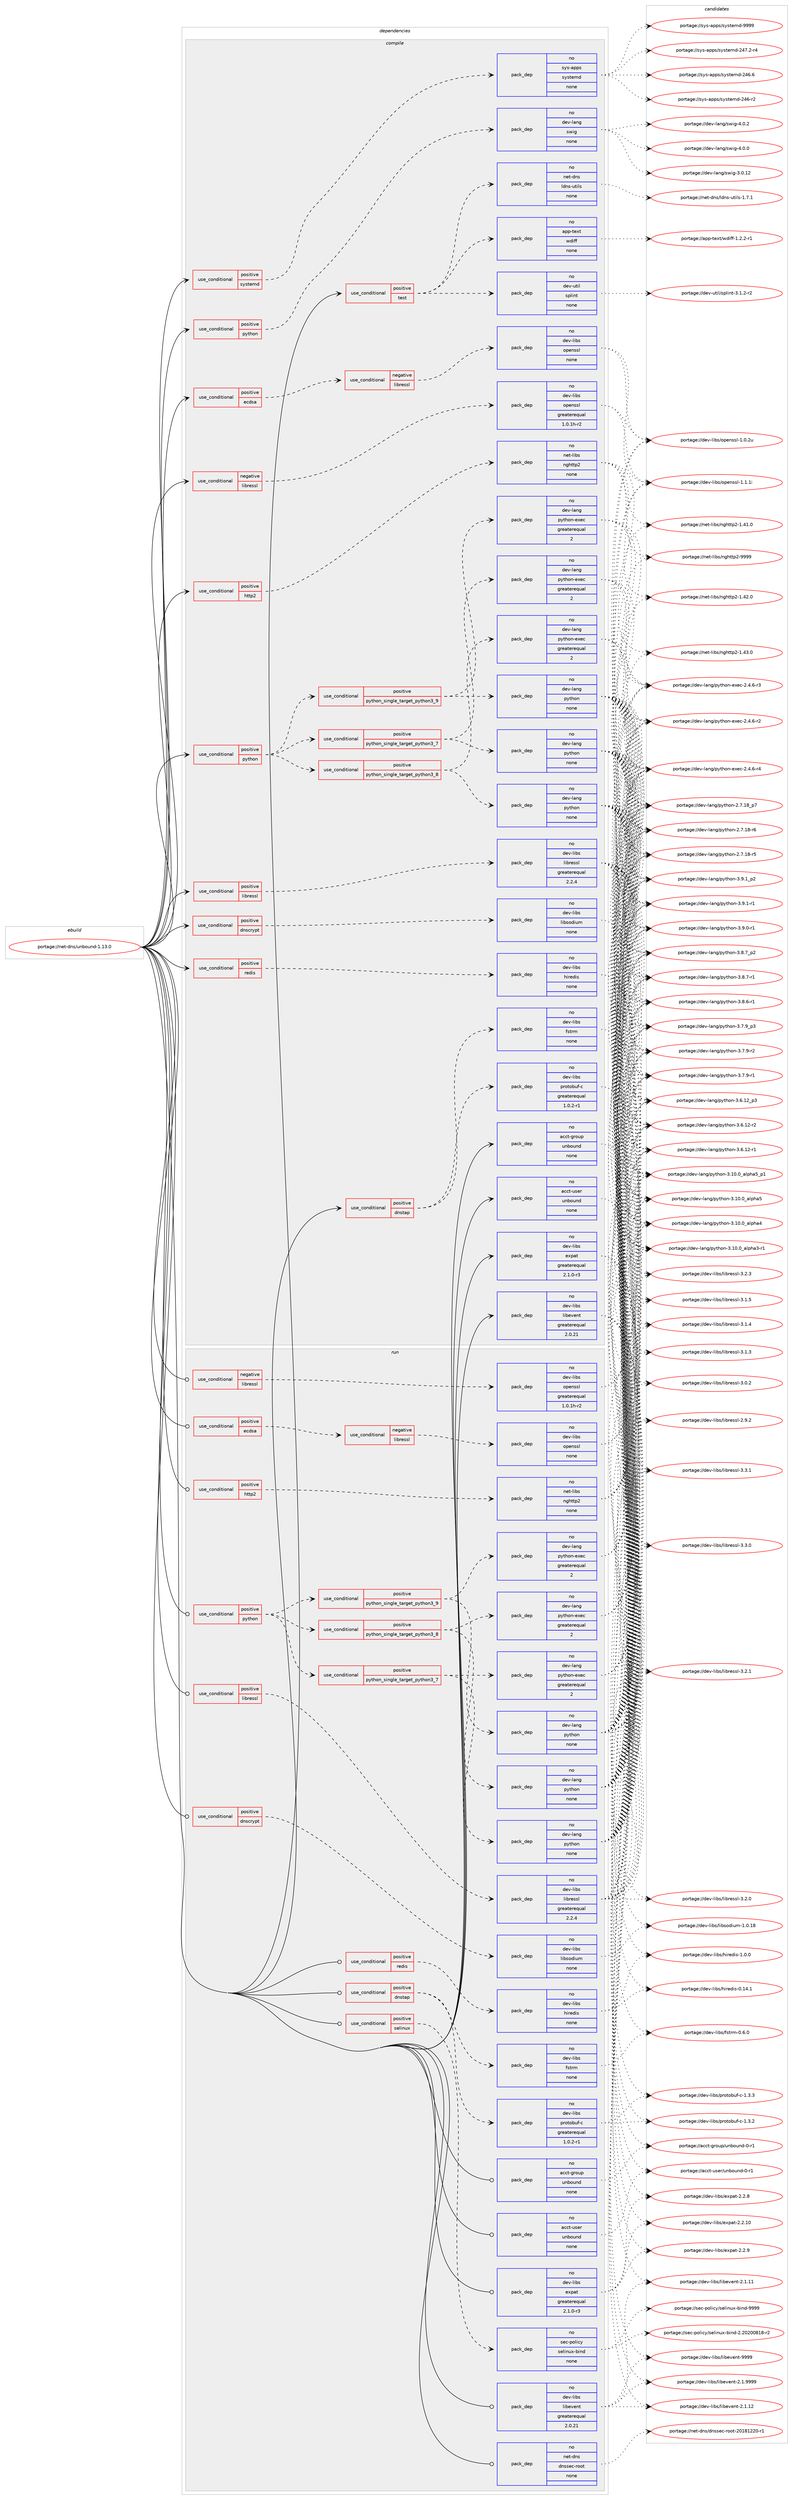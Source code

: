 digraph prolog {

# *************
# Graph options
# *************

newrank=true;
concentrate=true;
compound=true;
graph [rankdir=LR,fontname=Helvetica,fontsize=10,ranksep=1.5];#, ranksep=2.5, nodesep=0.2];
edge  [arrowhead=vee];
node  [fontname=Helvetica,fontsize=10];

# **********
# The ebuild
# **********

subgraph cluster_leftcol {
color=gray;
rank=same;
label=<<i>ebuild</i>>;
id [label="portage://net-dns/unbound-1.13.0", color=red, width=4, href="../net-dns/unbound-1.13.0.svg"];
}

# ****************
# The dependencies
# ****************

subgraph cluster_midcol {
color=gray;
label=<<i>dependencies</i>>;
subgraph cluster_compile {
fillcolor="#eeeeee";
style=filled;
label=<<i>compile</i>>;
subgraph cond4575 {
dependency15618 [label=<<TABLE BORDER="0" CELLBORDER="1" CELLSPACING="0" CELLPADDING="4"><TR><TD ROWSPAN="3" CELLPADDING="10">use_conditional</TD></TR><TR><TD>negative</TD></TR><TR><TD>libressl</TD></TR></TABLE>>, shape=none, color=red];
subgraph pack10889 {
dependency15619 [label=<<TABLE BORDER="0" CELLBORDER="1" CELLSPACING="0" CELLPADDING="4" WIDTH="220"><TR><TD ROWSPAN="6" CELLPADDING="30">pack_dep</TD></TR><TR><TD WIDTH="110">no</TD></TR><TR><TD>dev-libs</TD></TR><TR><TD>openssl</TD></TR><TR><TD>greaterequal</TD></TR><TR><TD>1.0.1h-r2</TD></TR></TABLE>>, shape=none, color=blue];
}
dependency15618:e -> dependency15619:w [weight=20,style="dashed",arrowhead="vee"];
}
id:e -> dependency15618:w [weight=20,style="solid",arrowhead="vee"];
subgraph cond4576 {
dependency15620 [label=<<TABLE BORDER="0" CELLBORDER="1" CELLSPACING="0" CELLPADDING="4"><TR><TD ROWSPAN="3" CELLPADDING="10">use_conditional</TD></TR><TR><TD>positive</TD></TR><TR><TD>dnscrypt</TD></TR></TABLE>>, shape=none, color=red];
subgraph pack10890 {
dependency15621 [label=<<TABLE BORDER="0" CELLBORDER="1" CELLSPACING="0" CELLPADDING="4" WIDTH="220"><TR><TD ROWSPAN="6" CELLPADDING="30">pack_dep</TD></TR><TR><TD WIDTH="110">no</TD></TR><TR><TD>dev-libs</TD></TR><TR><TD>libsodium</TD></TR><TR><TD>none</TD></TR><TR><TD></TD></TR></TABLE>>, shape=none, color=blue];
}
dependency15620:e -> dependency15621:w [weight=20,style="dashed",arrowhead="vee"];
}
id:e -> dependency15620:w [weight=20,style="solid",arrowhead="vee"];
subgraph cond4577 {
dependency15622 [label=<<TABLE BORDER="0" CELLBORDER="1" CELLSPACING="0" CELLPADDING="4"><TR><TD ROWSPAN="3" CELLPADDING="10">use_conditional</TD></TR><TR><TD>positive</TD></TR><TR><TD>dnstap</TD></TR></TABLE>>, shape=none, color=red];
subgraph pack10891 {
dependency15623 [label=<<TABLE BORDER="0" CELLBORDER="1" CELLSPACING="0" CELLPADDING="4" WIDTH="220"><TR><TD ROWSPAN="6" CELLPADDING="30">pack_dep</TD></TR><TR><TD WIDTH="110">no</TD></TR><TR><TD>dev-libs</TD></TR><TR><TD>fstrm</TD></TR><TR><TD>none</TD></TR><TR><TD></TD></TR></TABLE>>, shape=none, color=blue];
}
dependency15622:e -> dependency15623:w [weight=20,style="dashed",arrowhead="vee"];
subgraph pack10892 {
dependency15624 [label=<<TABLE BORDER="0" CELLBORDER="1" CELLSPACING="0" CELLPADDING="4" WIDTH="220"><TR><TD ROWSPAN="6" CELLPADDING="30">pack_dep</TD></TR><TR><TD WIDTH="110">no</TD></TR><TR><TD>dev-libs</TD></TR><TR><TD>protobuf-c</TD></TR><TR><TD>greaterequal</TD></TR><TR><TD>1.0.2-r1</TD></TR></TABLE>>, shape=none, color=blue];
}
dependency15622:e -> dependency15624:w [weight=20,style="dashed",arrowhead="vee"];
}
id:e -> dependency15622:w [weight=20,style="solid",arrowhead="vee"];
subgraph cond4578 {
dependency15625 [label=<<TABLE BORDER="0" CELLBORDER="1" CELLSPACING="0" CELLPADDING="4"><TR><TD ROWSPAN="3" CELLPADDING="10">use_conditional</TD></TR><TR><TD>positive</TD></TR><TR><TD>ecdsa</TD></TR></TABLE>>, shape=none, color=red];
subgraph cond4579 {
dependency15626 [label=<<TABLE BORDER="0" CELLBORDER="1" CELLSPACING="0" CELLPADDING="4"><TR><TD ROWSPAN="3" CELLPADDING="10">use_conditional</TD></TR><TR><TD>negative</TD></TR><TR><TD>libressl</TD></TR></TABLE>>, shape=none, color=red];
subgraph pack10893 {
dependency15627 [label=<<TABLE BORDER="0" CELLBORDER="1" CELLSPACING="0" CELLPADDING="4" WIDTH="220"><TR><TD ROWSPAN="6" CELLPADDING="30">pack_dep</TD></TR><TR><TD WIDTH="110">no</TD></TR><TR><TD>dev-libs</TD></TR><TR><TD>openssl</TD></TR><TR><TD>none</TD></TR><TR><TD></TD></TR></TABLE>>, shape=none, color=blue];
}
dependency15626:e -> dependency15627:w [weight=20,style="dashed",arrowhead="vee"];
}
dependency15625:e -> dependency15626:w [weight=20,style="dashed",arrowhead="vee"];
}
id:e -> dependency15625:w [weight=20,style="solid",arrowhead="vee"];
subgraph cond4580 {
dependency15628 [label=<<TABLE BORDER="0" CELLBORDER="1" CELLSPACING="0" CELLPADDING="4"><TR><TD ROWSPAN="3" CELLPADDING="10">use_conditional</TD></TR><TR><TD>positive</TD></TR><TR><TD>http2</TD></TR></TABLE>>, shape=none, color=red];
subgraph pack10894 {
dependency15629 [label=<<TABLE BORDER="0" CELLBORDER="1" CELLSPACING="0" CELLPADDING="4" WIDTH="220"><TR><TD ROWSPAN="6" CELLPADDING="30">pack_dep</TD></TR><TR><TD WIDTH="110">no</TD></TR><TR><TD>net-libs</TD></TR><TR><TD>nghttp2</TD></TR><TR><TD>none</TD></TR><TR><TD></TD></TR></TABLE>>, shape=none, color=blue];
}
dependency15628:e -> dependency15629:w [weight=20,style="dashed",arrowhead="vee"];
}
id:e -> dependency15628:w [weight=20,style="solid",arrowhead="vee"];
subgraph cond4581 {
dependency15630 [label=<<TABLE BORDER="0" CELLBORDER="1" CELLSPACING="0" CELLPADDING="4"><TR><TD ROWSPAN="3" CELLPADDING="10">use_conditional</TD></TR><TR><TD>positive</TD></TR><TR><TD>libressl</TD></TR></TABLE>>, shape=none, color=red];
subgraph pack10895 {
dependency15631 [label=<<TABLE BORDER="0" CELLBORDER="1" CELLSPACING="0" CELLPADDING="4" WIDTH="220"><TR><TD ROWSPAN="6" CELLPADDING="30">pack_dep</TD></TR><TR><TD WIDTH="110">no</TD></TR><TR><TD>dev-libs</TD></TR><TR><TD>libressl</TD></TR><TR><TD>greaterequal</TD></TR><TR><TD>2.2.4</TD></TR></TABLE>>, shape=none, color=blue];
}
dependency15630:e -> dependency15631:w [weight=20,style="dashed",arrowhead="vee"];
}
id:e -> dependency15630:w [weight=20,style="solid",arrowhead="vee"];
subgraph cond4582 {
dependency15632 [label=<<TABLE BORDER="0" CELLBORDER="1" CELLSPACING="0" CELLPADDING="4"><TR><TD ROWSPAN="3" CELLPADDING="10">use_conditional</TD></TR><TR><TD>positive</TD></TR><TR><TD>python</TD></TR></TABLE>>, shape=none, color=red];
subgraph cond4583 {
dependency15633 [label=<<TABLE BORDER="0" CELLBORDER="1" CELLSPACING="0" CELLPADDING="4"><TR><TD ROWSPAN="3" CELLPADDING="10">use_conditional</TD></TR><TR><TD>positive</TD></TR><TR><TD>python_single_target_python3_7</TD></TR></TABLE>>, shape=none, color=red];
subgraph pack10896 {
dependency15634 [label=<<TABLE BORDER="0" CELLBORDER="1" CELLSPACING="0" CELLPADDING="4" WIDTH="220"><TR><TD ROWSPAN="6" CELLPADDING="30">pack_dep</TD></TR><TR><TD WIDTH="110">no</TD></TR><TR><TD>dev-lang</TD></TR><TR><TD>python</TD></TR><TR><TD>none</TD></TR><TR><TD></TD></TR></TABLE>>, shape=none, color=blue];
}
dependency15633:e -> dependency15634:w [weight=20,style="dashed",arrowhead="vee"];
subgraph pack10897 {
dependency15635 [label=<<TABLE BORDER="0" CELLBORDER="1" CELLSPACING="0" CELLPADDING="4" WIDTH="220"><TR><TD ROWSPAN="6" CELLPADDING="30">pack_dep</TD></TR><TR><TD WIDTH="110">no</TD></TR><TR><TD>dev-lang</TD></TR><TR><TD>python-exec</TD></TR><TR><TD>greaterequal</TD></TR><TR><TD>2</TD></TR></TABLE>>, shape=none, color=blue];
}
dependency15633:e -> dependency15635:w [weight=20,style="dashed",arrowhead="vee"];
}
dependency15632:e -> dependency15633:w [weight=20,style="dashed",arrowhead="vee"];
subgraph cond4584 {
dependency15636 [label=<<TABLE BORDER="0" CELLBORDER="1" CELLSPACING="0" CELLPADDING="4"><TR><TD ROWSPAN="3" CELLPADDING="10">use_conditional</TD></TR><TR><TD>positive</TD></TR><TR><TD>python_single_target_python3_8</TD></TR></TABLE>>, shape=none, color=red];
subgraph pack10898 {
dependency15637 [label=<<TABLE BORDER="0" CELLBORDER="1" CELLSPACING="0" CELLPADDING="4" WIDTH="220"><TR><TD ROWSPAN="6" CELLPADDING="30">pack_dep</TD></TR><TR><TD WIDTH="110">no</TD></TR><TR><TD>dev-lang</TD></TR><TR><TD>python</TD></TR><TR><TD>none</TD></TR><TR><TD></TD></TR></TABLE>>, shape=none, color=blue];
}
dependency15636:e -> dependency15637:w [weight=20,style="dashed",arrowhead="vee"];
subgraph pack10899 {
dependency15638 [label=<<TABLE BORDER="0" CELLBORDER="1" CELLSPACING="0" CELLPADDING="4" WIDTH="220"><TR><TD ROWSPAN="6" CELLPADDING="30">pack_dep</TD></TR><TR><TD WIDTH="110">no</TD></TR><TR><TD>dev-lang</TD></TR><TR><TD>python-exec</TD></TR><TR><TD>greaterequal</TD></TR><TR><TD>2</TD></TR></TABLE>>, shape=none, color=blue];
}
dependency15636:e -> dependency15638:w [weight=20,style="dashed",arrowhead="vee"];
}
dependency15632:e -> dependency15636:w [weight=20,style="dashed",arrowhead="vee"];
subgraph cond4585 {
dependency15639 [label=<<TABLE BORDER="0" CELLBORDER="1" CELLSPACING="0" CELLPADDING="4"><TR><TD ROWSPAN="3" CELLPADDING="10">use_conditional</TD></TR><TR><TD>positive</TD></TR><TR><TD>python_single_target_python3_9</TD></TR></TABLE>>, shape=none, color=red];
subgraph pack10900 {
dependency15640 [label=<<TABLE BORDER="0" CELLBORDER="1" CELLSPACING="0" CELLPADDING="4" WIDTH="220"><TR><TD ROWSPAN="6" CELLPADDING="30">pack_dep</TD></TR><TR><TD WIDTH="110">no</TD></TR><TR><TD>dev-lang</TD></TR><TR><TD>python</TD></TR><TR><TD>none</TD></TR><TR><TD></TD></TR></TABLE>>, shape=none, color=blue];
}
dependency15639:e -> dependency15640:w [weight=20,style="dashed",arrowhead="vee"];
subgraph pack10901 {
dependency15641 [label=<<TABLE BORDER="0" CELLBORDER="1" CELLSPACING="0" CELLPADDING="4" WIDTH="220"><TR><TD ROWSPAN="6" CELLPADDING="30">pack_dep</TD></TR><TR><TD WIDTH="110">no</TD></TR><TR><TD>dev-lang</TD></TR><TR><TD>python-exec</TD></TR><TR><TD>greaterequal</TD></TR><TR><TD>2</TD></TR></TABLE>>, shape=none, color=blue];
}
dependency15639:e -> dependency15641:w [weight=20,style="dashed",arrowhead="vee"];
}
dependency15632:e -> dependency15639:w [weight=20,style="dashed",arrowhead="vee"];
}
id:e -> dependency15632:w [weight=20,style="solid",arrowhead="vee"];
subgraph cond4586 {
dependency15642 [label=<<TABLE BORDER="0" CELLBORDER="1" CELLSPACING="0" CELLPADDING="4"><TR><TD ROWSPAN="3" CELLPADDING="10">use_conditional</TD></TR><TR><TD>positive</TD></TR><TR><TD>python</TD></TR></TABLE>>, shape=none, color=red];
subgraph pack10902 {
dependency15643 [label=<<TABLE BORDER="0" CELLBORDER="1" CELLSPACING="0" CELLPADDING="4" WIDTH="220"><TR><TD ROWSPAN="6" CELLPADDING="30">pack_dep</TD></TR><TR><TD WIDTH="110">no</TD></TR><TR><TD>dev-lang</TD></TR><TR><TD>swig</TD></TR><TR><TD>none</TD></TR><TR><TD></TD></TR></TABLE>>, shape=none, color=blue];
}
dependency15642:e -> dependency15643:w [weight=20,style="dashed",arrowhead="vee"];
}
id:e -> dependency15642:w [weight=20,style="solid",arrowhead="vee"];
subgraph cond4587 {
dependency15644 [label=<<TABLE BORDER="0" CELLBORDER="1" CELLSPACING="0" CELLPADDING="4"><TR><TD ROWSPAN="3" CELLPADDING="10">use_conditional</TD></TR><TR><TD>positive</TD></TR><TR><TD>redis</TD></TR></TABLE>>, shape=none, color=red];
subgraph pack10903 {
dependency15645 [label=<<TABLE BORDER="0" CELLBORDER="1" CELLSPACING="0" CELLPADDING="4" WIDTH="220"><TR><TD ROWSPAN="6" CELLPADDING="30">pack_dep</TD></TR><TR><TD WIDTH="110">no</TD></TR><TR><TD>dev-libs</TD></TR><TR><TD>hiredis</TD></TR><TR><TD>none</TD></TR><TR><TD></TD></TR></TABLE>>, shape=none, color=blue];
}
dependency15644:e -> dependency15645:w [weight=20,style="dashed",arrowhead="vee"];
}
id:e -> dependency15644:w [weight=20,style="solid",arrowhead="vee"];
subgraph cond4588 {
dependency15646 [label=<<TABLE BORDER="0" CELLBORDER="1" CELLSPACING="0" CELLPADDING="4"><TR><TD ROWSPAN="3" CELLPADDING="10">use_conditional</TD></TR><TR><TD>positive</TD></TR><TR><TD>systemd</TD></TR></TABLE>>, shape=none, color=red];
subgraph pack10904 {
dependency15647 [label=<<TABLE BORDER="0" CELLBORDER="1" CELLSPACING="0" CELLPADDING="4" WIDTH="220"><TR><TD ROWSPAN="6" CELLPADDING="30">pack_dep</TD></TR><TR><TD WIDTH="110">no</TD></TR><TR><TD>sys-apps</TD></TR><TR><TD>systemd</TD></TR><TR><TD>none</TD></TR><TR><TD></TD></TR></TABLE>>, shape=none, color=blue];
}
dependency15646:e -> dependency15647:w [weight=20,style="dashed",arrowhead="vee"];
}
id:e -> dependency15646:w [weight=20,style="solid",arrowhead="vee"];
subgraph cond4589 {
dependency15648 [label=<<TABLE BORDER="0" CELLBORDER="1" CELLSPACING="0" CELLPADDING="4"><TR><TD ROWSPAN="3" CELLPADDING="10">use_conditional</TD></TR><TR><TD>positive</TD></TR><TR><TD>test</TD></TR></TABLE>>, shape=none, color=red];
subgraph pack10905 {
dependency15649 [label=<<TABLE BORDER="0" CELLBORDER="1" CELLSPACING="0" CELLPADDING="4" WIDTH="220"><TR><TD ROWSPAN="6" CELLPADDING="30">pack_dep</TD></TR><TR><TD WIDTH="110">no</TD></TR><TR><TD>net-dns</TD></TR><TR><TD>ldns-utils</TD></TR><TR><TD>none</TD></TR><TR><TD></TD></TR></TABLE>>, shape=none, color=blue];
}
dependency15648:e -> dependency15649:w [weight=20,style="dashed",arrowhead="vee"];
subgraph pack10906 {
dependency15650 [label=<<TABLE BORDER="0" CELLBORDER="1" CELLSPACING="0" CELLPADDING="4" WIDTH="220"><TR><TD ROWSPAN="6" CELLPADDING="30">pack_dep</TD></TR><TR><TD WIDTH="110">no</TD></TR><TR><TD>dev-util</TD></TR><TR><TD>splint</TD></TR><TR><TD>none</TD></TR><TR><TD></TD></TR></TABLE>>, shape=none, color=blue];
}
dependency15648:e -> dependency15650:w [weight=20,style="dashed",arrowhead="vee"];
subgraph pack10907 {
dependency15651 [label=<<TABLE BORDER="0" CELLBORDER="1" CELLSPACING="0" CELLPADDING="4" WIDTH="220"><TR><TD ROWSPAN="6" CELLPADDING="30">pack_dep</TD></TR><TR><TD WIDTH="110">no</TD></TR><TR><TD>app-text</TD></TR><TR><TD>wdiff</TD></TR><TR><TD>none</TD></TR><TR><TD></TD></TR></TABLE>>, shape=none, color=blue];
}
dependency15648:e -> dependency15651:w [weight=20,style="dashed",arrowhead="vee"];
}
id:e -> dependency15648:w [weight=20,style="solid",arrowhead="vee"];
subgraph pack10908 {
dependency15652 [label=<<TABLE BORDER="0" CELLBORDER="1" CELLSPACING="0" CELLPADDING="4" WIDTH="220"><TR><TD ROWSPAN="6" CELLPADDING="30">pack_dep</TD></TR><TR><TD WIDTH="110">no</TD></TR><TR><TD>acct-group</TD></TR><TR><TD>unbound</TD></TR><TR><TD>none</TD></TR><TR><TD></TD></TR></TABLE>>, shape=none, color=blue];
}
id:e -> dependency15652:w [weight=20,style="solid",arrowhead="vee"];
subgraph pack10909 {
dependency15653 [label=<<TABLE BORDER="0" CELLBORDER="1" CELLSPACING="0" CELLPADDING="4" WIDTH="220"><TR><TD ROWSPAN="6" CELLPADDING="30">pack_dep</TD></TR><TR><TD WIDTH="110">no</TD></TR><TR><TD>acct-user</TD></TR><TR><TD>unbound</TD></TR><TR><TD>none</TD></TR><TR><TD></TD></TR></TABLE>>, shape=none, color=blue];
}
id:e -> dependency15653:w [weight=20,style="solid",arrowhead="vee"];
subgraph pack10910 {
dependency15654 [label=<<TABLE BORDER="0" CELLBORDER="1" CELLSPACING="0" CELLPADDING="4" WIDTH="220"><TR><TD ROWSPAN="6" CELLPADDING="30">pack_dep</TD></TR><TR><TD WIDTH="110">no</TD></TR><TR><TD>dev-libs</TD></TR><TR><TD>expat</TD></TR><TR><TD>greaterequal</TD></TR><TR><TD>2.1.0-r3</TD></TR></TABLE>>, shape=none, color=blue];
}
id:e -> dependency15654:w [weight=20,style="solid",arrowhead="vee"];
subgraph pack10911 {
dependency15655 [label=<<TABLE BORDER="0" CELLBORDER="1" CELLSPACING="0" CELLPADDING="4" WIDTH="220"><TR><TD ROWSPAN="6" CELLPADDING="30">pack_dep</TD></TR><TR><TD WIDTH="110">no</TD></TR><TR><TD>dev-libs</TD></TR><TR><TD>libevent</TD></TR><TR><TD>greaterequal</TD></TR><TR><TD>2.0.21</TD></TR></TABLE>>, shape=none, color=blue];
}
id:e -> dependency15655:w [weight=20,style="solid",arrowhead="vee"];
}
subgraph cluster_compileandrun {
fillcolor="#eeeeee";
style=filled;
label=<<i>compile and run</i>>;
}
subgraph cluster_run {
fillcolor="#eeeeee";
style=filled;
label=<<i>run</i>>;
subgraph cond4590 {
dependency15656 [label=<<TABLE BORDER="0" CELLBORDER="1" CELLSPACING="0" CELLPADDING="4"><TR><TD ROWSPAN="3" CELLPADDING="10">use_conditional</TD></TR><TR><TD>negative</TD></TR><TR><TD>libressl</TD></TR></TABLE>>, shape=none, color=red];
subgraph pack10912 {
dependency15657 [label=<<TABLE BORDER="0" CELLBORDER="1" CELLSPACING="0" CELLPADDING="4" WIDTH="220"><TR><TD ROWSPAN="6" CELLPADDING="30">pack_dep</TD></TR><TR><TD WIDTH="110">no</TD></TR><TR><TD>dev-libs</TD></TR><TR><TD>openssl</TD></TR><TR><TD>greaterequal</TD></TR><TR><TD>1.0.1h-r2</TD></TR></TABLE>>, shape=none, color=blue];
}
dependency15656:e -> dependency15657:w [weight=20,style="dashed",arrowhead="vee"];
}
id:e -> dependency15656:w [weight=20,style="solid",arrowhead="odot"];
subgraph cond4591 {
dependency15658 [label=<<TABLE BORDER="0" CELLBORDER="1" CELLSPACING="0" CELLPADDING="4"><TR><TD ROWSPAN="3" CELLPADDING="10">use_conditional</TD></TR><TR><TD>positive</TD></TR><TR><TD>dnscrypt</TD></TR></TABLE>>, shape=none, color=red];
subgraph pack10913 {
dependency15659 [label=<<TABLE BORDER="0" CELLBORDER="1" CELLSPACING="0" CELLPADDING="4" WIDTH="220"><TR><TD ROWSPAN="6" CELLPADDING="30">pack_dep</TD></TR><TR><TD WIDTH="110">no</TD></TR><TR><TD>dev-libs</TD></TR><TR><TD>libsodium</TD></TR><TR><TD>none</TD></TR><TR><TD></TD></TR></TABLE>>, shape=none, color=blue];
}
dependency15658:e -> dependency15659:w [weight=20,style="dashed",arrowhead="vee"];
}
id:e -> dependency15658:w [weight=20,style="solid",arrowhead="odot"];
subgraph cond4592 {
dependency15660 [label=<<TABLE BORDER="0" CELLBORDER="1" CELLSPACING="0" CELLPADDING="4"><TR><TD ROWSPAN="3" CELLPADDING="10">use_conditional</TD></TR><TR><TD>positive</TD></TR><TR><TD>dnstap</TD></TR></TABLE>>, shape=none, color=red];
subgraph pack10914 {
dependency15661 [label=<<TABLE BORDER="0" CELLBORDER="1" CELLSPACING="0" CELLPADDING="4" WIDTH="220"><TR><TD ROWSPAN="6" CELLPADDING="30">pack_dep</TD></TR><TR><TD WIDTH="110">no</TD></TR><TR><TD>dev-libs</TD></TR><TR><TD>fstrm</TD></TR><TR><TD>none</TD></TR><TR><TD></TD></TR></TABLE>>, shape=none, color=blue];
}
dependency15660:e -> dependency15661:w [weight=20,style="dashed",arrowhead="vee"];
subgraph pack10915 {
dependency15662 [label=<<TABLE BORDER="0" CELLBORDER="1" CELLSPACING="0" CELLPADDING="4" WIDTH="220"><TR><TD ROWSPAN="6" CELLPADDING="30">pack_dep</TD></TR><TR><TD WIDTH="110">no</TD></TR><TR><TD>dev-libs</TD></TR><TR><TD>protobuf-c</TD></TR><TR><TD>greaterequal</TD></TR><TR><TD>1.0.2-r1</TD></TR></TABLE>>, shape=none, color=blue];
}
dependency15660:e -> dependency15662:w [weight=20,style="dashed",arrowhead="vee"];
}
id:e -> dependency15660:w [weight=20,style="solid",arrowhead="odot"];
subgraph cond4593 {
dependency15663 [label=<<TABLE BORDER="0" CELLBORDER="1" CELLSPACING="0" CELLPADDING="4"><TR><TD ROWSPAN="3" CELLPADDING="10">use_conditional</TD></TR><TR><TD>positive</TD></TR><TR><TD>ecdsa</TD></TR></TABLE>>, shape=none, color=red];
subgraph cond4594 {
dependency15664 [label=<<TABLE BORDER="0" CELLBORDER="1" CELLSPACING="0" CELLPADDING="4"><TR><TD ROWSPAN="3" CELLPADDING="10">use_conditional</TD></TR><TR><TD>negative</TD></TR><TR><TD>libressl</TD></TR></TABLE>>, shape=none, color=red];
subgraph pack10916 {
dependency15665 [label=<<TABLE BORDER="0" CELLBORDER="1" CELLSPACING="0" CELLPADDING="4" WIDTH="220"><TR><TD ROWSPAN="6" CELLPADDING="30">pack_dep</TD></TR><TR><TD WIDTH="110">no</TD></TR><TR><TD>dev-libs</TD></TR><TR><TD>openssl</TD></TR><TR><TD>none</TD></TR><TR><TD></TD></TR></TABLE>>, shape=none, color=blue];
}
dependency15664:e -> dependency15665:w [weight=20,style="dashed",arrowhead="vee"];
}
dependency15663:e -> dependency15664:w [weight=20,style="dashed",arrowhead="vee"];
}
id:e -> dependency15663:w [weight=20,style="solid",arrowhead="odot"];
subgraph cond4595 {
dependency15666 [label=<<TABLE BORDER="0" CELLBORDER="1" CELLSPACING="0" CELLPADDING="4"><TR><TD ROWSPAN="3" CELLPADDING="10">use_conditional</TD></TR><TR><TD>positive</TD></TR><TR><TD>http2</TD></TR></TABLE>>, shape=none, color=red];
subgraph pack10917 {
dependency15667 [label=<<TABLE BORDER="0" CELLBORDER="1" CELLSPACING="0" CELLPADDING="4" WIDTH="220"><TR><TD ROWSPAN="6" CELLPADDING="30">pack_dep</TD></TR><TR><TD WIDTH="110">no</TD></TR><TR><TD>net-libs</TD></TR><TR><TD>nghttp2</TD></TR><TR><TD>none</TD></TR><TR><TD></TD></TR></TABLE>>, shape=none, color=blue];
}
dependency15666:e -> dependency15667:w [weight=20,style="dashed",arrowhead="vee"];
}
id:e -> dependency15666:w [weight=20,style="solid",arrowhead="odot"];
subgraph cond4596 {
dependency15668 [label=<<TABLE BORDER="0" CELLBORDER="1" CELLSPACING="0" CELLPADDING="4"><TR><TD ROWSPAN="3" CELLPADDING="10">use_conditional</TD></TR><TR><TD>positive</TD></TR><TR><TD>libressl</TD></TR></TABLE>>, shape=none, color=red];
subgraph pack10918 {
dependency15669 [label=<<TABLE BORDER="0" CELLBORDER="1" CELLSPACING="0" CELLPADDING="4" WIDTH="220"><TR><TD ROWSPAN="6" CELLPADDING="30">pack_dep</TD></TR><TR><TD WIDTH="110">no</TD></TR><TR><TD>dev-libs</TD></TR><TR><TD>libressl</TD></TR><TR><TD>greaterequal</TD></TR><TR><TD>2.2.4</TD></TR></TABLE>>, shape=none, color=blue];
}
dependency15668:e -> dependency15669:w [weight=20,style="dashed",arrowhead="vee"];
}
id:e -> dependency15668:w [weight=20,style="solid",arrowhead="odot"];
subgraph cond4597 {
dependency15670 [label=<<TABLE BORDER="0" CELLBORDER="1" CELLSPACING="0" CELLPADDING="4"><TR><TD ROWSPAN="3" CELLPADDING="10">use_conditional</TD></TR><TR><TD>positive</TD></TR><TR><TD>python</TD></TR></TABLE>>, shape=none, color=red];
subgraph cond4598 {
dependency15671 [label=<<TABLE BORDER="0" CELLBORDER="1" CELLSPACING="0" CELLPADDING="4"><TR><TD ROWSPAN="3" CELLPADDING="10">use_conditional</TD></TR><TR><TD>positive</TD></TR><TR><TD>python_single_target_python3_7</TD></TR></TABLE>>, shape=none, color=red];
subgraph pack10919 {
dependency15672 [label=<<TABLE BORDER="0" CELLBORDER="1" CELLSPACING="0" CELLPADDING="4" WIDTH="220"><TR><TD ROWSPAN="6" CELLPADDING="30">pack_dep</TD></TR><TR><TD WIDTH="110">no</TD></TR><TR><TD>dev-lang</TD></TR><TR><TD>python</TD></TR><TR><TD>none</TD></TR><TR><TD></TD></TR></TABLE>>, shape=none, color=blue];
}
dependency15671:e -> dependency15672:w [weight=20,style="dashed",arrowhead="vee"];
subgraph pack10920 {
dependency15673 [label=<<TABLE BORDER="0" CELLBORDER="1" CELLSPACING="0" CELLPADDING="4" WIDTH="220"><TR><TD ROWSPAN="6" CELLPADDING="30">pack_dep</TD></TR><TR><TD WIDTH="110">no</TD></TR><TR><TD>dev-lang</TD></TR><TR><TD>python-exec</TD></TR><TR><TD>greaterequal</TD></TR><TR><TD>2</TD></TR></TABLE>>, shape=none, color=blue];
}
dependency15671:e -> dependency15673:w [weight=20,style="dashed",arrowhead="vee"];
}
dependency15670:e -> dependency15671:w [weight=20,style="dashed",arrowhead="vee"];
subgraph cond4599 {
dependency15674 [label=<<TABLE BORDER="0" CELLBORDER="1" CELLSPACING="0" CELLPADDING="4"><TR><TD ROWSPAN="3" CELLPADDING="10">use_conditional</TD></TR><TR><TD>positive</TD></TR><TR><TD>python_single_target_python3_8</TD></TR></TABLE>>, shape=none, color=red];
subgraph pack10921 {
dependency15675 [label=<<TABLE BORDER="0" CELLBORDER="1" CELLSPACING="0" CELLPADDING="4" WIDTH="220"><TR><TD ROWSPAN="6" CELLPADDING="30">pack_dep</TD></TR><TR><TD WIDTH="110">no</TD></TR><TR><TD>dev-lang</TD></TR><TR><TD>python</TD></TR><TR><TD>none</TD></TR><TR><TD></TD></TR></TABLE>>, shape=none, color=blue];
}
dependency15674:e -> dependency15675:w [weight=20,style="dashed",arrowhead="vee"];
subgraph pack10922 {
dependency15676 [label=<<TABLE BORDER="0" CELLBORDER="1" CELLSPACING="0" CELLPADDING="4" WIDTH="220"><TR><TD ROWSPAN="6" CELLPADDING="30">pack_dep</TD></TR><TR><TD WIDTH="110">no</TD></TR><TR><TD>dev-lang</TD></TR><TR><TD>python-exec</TD></TR><TR><TD>greaterequal</TD></TR><TR><TD>2</TD></TR></TABLE>>, shape=none, color=blue];
}
dependency15674:e -> dependency15676:w [weight=20,style="dashed",arrowhead="vee"];
}
dependency15670:e -> dependency15674:w [weight=20,style="dashed",arrowhead="vee"];
subgraph cond4600 {
dependency15677 [label=<<TABLE BORDER="0" CELLBORDER="1" CELLSPACING="0" CELLPADDING="4"><TR><TD ROWSPAN="3" CELLPADDING="10">use_conditional</TD></TR><TR><TD>positive</TD></TR><TR><TD>python_single_target_python3_9</TD></TR></TABLE>>, shape=none, color=red];
subgraph pack10923 {
dependency15678 [label=<<TABLE BORDER="0" CELLBORDER="1" CELLSPACING="0" CELLPADDING="4" WIDTH="220"><TR><TD ROWSPAN="6" CELLPADDING="30">pack_dep</TD></TR><TR><TD WIDTH="110">no</TD></TR><TR><TD>dev-lang</TD></TR><TR><TD>python</TD></TR><TR><TD>none</TD></TR><TR><TD></TD></TR></TABLE>>, shape=none, color=blue];
}
dependency15677:e -> dependency15678:w [weight=20,style="dashed",arrowhead="vee"];
subgraph pack10924 {
dependency15679 [label=<<TABLE BORDER="0" CELLBORDER="1" CELLSPACING="0" CELLPADDING="4" WIDTH="220"><TR><TD ROWSPAN="6" CELLPADDING="30">pack_dep</TD></TR><TR><TD WIDTH="110">no</TD></TR><TR><TD>dev-lang</TD></TR><TR><TD>python-exec</TD></TR><TR><TD>greaterequal</TD></TR><TR><TD>2</TD></TR></TABLE>>, shape=none, color=blue];
}
dependency15677:e -> dependency15679:w [weight=20,style="dashed",arrowhead="vee"];
}
dependency15670:e -> dependency15677:w [weight=20,style="dashed",arrowhead="vee"];
}
id:e -> dependency15670:w [weight=20,style="solid",arrowhead="odot"];
subgraph cond4601 {
dependency15680 [label=<<TABLE BORDER="0" CELLBORDER="1" CELLSPACING="0" CELLPADDING="4"><TR><TD ROWSPAN="3" CELLPADDING="10">use_conditional</TD></TR><TR><TD>positive</TD></TR><TR><TD>redis</TD></TR></TABLE>>, shape=none, color=red];
subgraph pack10925 {
dependency15681 [label=<<TABLE BORDER="0" CELLBORDER="1" CELLSPACING="0" CELLPADDING="4" WIDTH="220"><TR><TD ROWSPAN="6" CELLPADDING="30">pack_dep</TD></TR><TR><TD WIDTH="110">no</TD></TR><TR><TD>dev-libs</TD></TR><TR><TD>hiredis</TD></TR><TR><TD>none</TD></TR><TR><TD></TD></TR></TABLE>>, shape=none, color=blue];
}
dependency15680:e -> dependency15681:w [weight=20,style="dashed",arrowhead="vee"];
}
id:e -> dependency15680:w [weight=20,style="solid",arrowhead="odot"];
subgraph cond4602 {
dependency15682 [label=<<TABLE BORDER="0" CELLBORDER="1" CELLSPACING="0" CELLPADDING="4"><TR><TD ROWSPAN="3" CELLPADDING="10">use_conditional</TD></TR><TR><TD>positive</TD></TR><TR><TD>selinux</TD></TR></TABLE>>, shape=none, color=red];
subgraph pack10926 {
dependency15683 [label=<<TABLE BORDER="0" CELLBORDER="1" CELLSPACING="0" CELLPADDING="4" WIDTH="220"><TR><TD ROWSPAN="6" CELLPADDING="30">pack_dep</TD></TR><TR><TD WIDTH="110">no</TD></TR><TR><TD>sec-policy</TD></TR><TR><TD>selinux-bind</TD></TR><TR><TD>none</TD></TR><TR><TD></TD></TR></TABLE>>, shape=none, color=blue];
}
dependency15682:e -> dependency15683:w [weight=20,style="dashed",arrowhead="vee"];
}
id:e -> dependency15682:w [weight=20,style="solid",arrowhead="odot"];
subgraph pack10927 {
dependency15684 [label=<<TABLE BORDER="0" CELLBORDER="1" CELLSPACING="0" CELLPADDING="4" WIDTH="220"><TR><TD ROWSPAN="6" CELLPADDING="30">pack_dep</TD></TR><TR><TD WIDTH="110">no</TD></TR><TR><TD>acct-group</TD></TR><TR><TD>unbound</TD></TR><TR><TD>none</TD></TR><TR><TD></TD></TR></TABLE>>, shape=none, color=blue];
}
id:e -> dependency15684:w [weight=20,style="solid",arrowhead="odot"];
subgraph pack10928 {
dependency15685 [label=<<TABLE BORDER="0" CELLBORDER="1" CELLSPACING="0" CELLPADDING="4" WIDTH="220"><TR><TD ROWSPAN="6" CELLPADDING="30">pack_dep</TD></TR><TR><TD WIDTH="110">no</TD></TR><TR><TD>acct-user</TD></TR><TR><TD>unbound</TD></TR><TR><TD>none</TD></TR><TR><TD></TD></TR></TABLE>>, shape=none, color=blue];
}
id:e -> dependency15685:w [weight=20,style="solid",arrowhead="odot"];
subgraph pack10929 {
dependency15686 [label=<<TABLE BORDER="0" CELLBORDER="1" CELLSPACING="0" CELLPADDING="4" WIDTH="220"><TR><TD ROWSPAN="6" CELLPADDING="30">pack_dep</TD></TR><TR><TD WIDTH="110">no</TD></TR><TR><TD>dev-libs</TD></TR><TR><TD>expat</TD></TR><TR><TD>greaterequal</TD></TR><TR><TD>2.1.0-r3</TD></TR></TABLE>>, shape=none, color=blue];
}
id:e -> dependency15686:w [weight=20,style="solid",arrowhead="odot"];
subgraph pack10930 {
dependency15687 [label=<<TABLE BORDER="0" CELLBORDER="1" CELLSPACING="0" CELLPADDING="4" WIDTH="220"><TR><TD ROWSPAN="6" CELLPADDING="30">pack_dep</TD></TR><TR><TD WIDTH="110">no</TD></TR><TR><TD>dev-libs</TD></TR><TR><TD>libevent</TD></TR><TR><TD>greaterequal</TD></TR><TR><TD>2.0.21</TD></TR></TABLE>>, shape=none, color=blue];
}
id:e -> dependency15687:w [weight=20,style="solid",arrowhead="odot"];
subgraph pack10931 {
dependency15688 [label=<<TABLE BORDER="0" CELLBORDER="1" CELLSPACING="0" CELLPADDING="4" WIDTH="220"><TR><TD ROWSPAN="6" CELLPADDING="30">pack_dep</TD></TR><TR><TD WIDTH="110">no</TD></TR><TR><TD>net-dns</TD></TR><TR><TD>dnssec-root</TD></TR><TR><TD>none</TD></TR><TR><TD></TD></TR></TABLE>>, shape=none, color=blue];
}
id:e -> dependency15688:w [weight=20,style="solid",arrowhead="odot"];
}
}

# **************
# The candidates
# **************

subgraph cluster_choices {
rank=same;
color=gray;
label=<<i>candidates</i>>;

subgraph choice10889 {
color=black;
nodesep=1;
choice100101118451081059811547111112101110115115108454946494649105 [label="portage://dev-libs/openssl-1.1.1i", color=red, width=4,href="../dev-libs/openssl-1.1.1i.svg"];
choice100101118451081059811547111112101110115115108454946484650117 [label="portage://dev-libs/openssl-1.0.2u", color=red, width=4,href="../dev-libs/openssl-1.0.2u.svg"];
dependency15619:e -> choice100101118451081059811547111112101110115115108454946494649105:w [style=dotted,weight="100"];
dependency15619:e -> choice100101118451081059811547111112101110115115108454946484650117:w [style=dotted,weight="100"];
}
subgraph choice10890 {
color=black;
nodesep=1;
choice1001011184510810598115471081059811511110010511710945494648464956 [label="portage://dev-libs/libsodium-1.0.18", color=red, width=4,href="../dev-libs/libsodium-1.0.18.svg"];
dependency15621:e -> choice1001011184510810598115471081059811511110010511710945494648464956:w [style=dotted,weight="100"];
}
subgraph choice10891 {
color=black;
nodesep=1;
choice100101118451081059811547102115116114109454846544648 [label="portage://dev-libs/fstrm-0.6.0", color=red, width=4,href="../dev-libs/fstrm-0.6.0.svg"];
dependency15623:e -> choice100101118451081059811547102115116114109454846544648:w [style=dotted,weight="100"];
}
subgraph choice10892 {
color=black;
nodesep=1;
choice100101118451081059811547112114111116111981171024599454946514651 [label="portage://dev-libs/protobuf-c-1.3.3", color=red, width=4,href="../dev-libs/protobuf-c-1.3.3.svg"];
choice100101118451081059811547112114111116111981171024599454946514650 [label="portage://dev-libs/protobuf-c-1.3.2", color=red, width=4,href="../dev-libs/protobuf-c-1.3.2.svg"];
dependency15624:e -> choice100101118451081059811547112114111116111981171024599454946514651:w [style=dotted,weight="100"];
dependency15624:e -> choice100101118451081059811547112114111116111981171024599454946514650:w [style=dotted,weight="100"];
}
subgraph choice10893 {
color=black;
nodesep=1;
choice100101118451081059811547111112101110115115108454946494649105 [label="portage://dev-libs/openssl-1.1.1i", color=red, width=4,href="../dev-libs/openssl-1.1.1i.svg"];
choice100101118451081059811547111112101110115115108454946484650117 [label="portage://dev-libs/openssl-1.0.2u", color=red, width=4,href="../dev-libs/openssl-1.0.2u.svg"];
dependency15627:e -> choice100101118451081059811547111112101110115115108454946494649105:w [style=dotted,weight="100"];
dependency15627:e -> choice100101118451081059811547111112101110115115108454946484650117:w [style=dotted,weight="100"];
}
subgraph choice10894 {
color=black;
nodesep=1;
choice110101116451081059811547110103104116116112504557575757 [label="portage://net-libs/nghttp2-9999", color=red, width=4,href="../net-libs/nghttp2-9999.svg"];
choice1101011164510810598115471101031041161161125045494652514648 [label="portage://net-libs/nghttp2-1.43.0", color=red, width=4,href="../net-libs/nghttp2-1.43.0.svg"];
choice1101011164510810598115471101031041161161125045494652504648 [label="portage://net-libs/nghttp2-1.42.0", color=red, width=4,href="../net-libs/nghttp2-1.42.0.svg"];
choice1101011164510810598115471101031041161161125045494652494648 [label="portage://net-libs/nghttp2-1.41.0", color=red, width=4,href="../net-libs/nghttp2-1.41.0.svg"];
dependency15629:e -> choice110101116451081059811547110103104116116112504557575757:w [style=dotted,weight="100"];
dependency15629:e -> choice1101011164510810598115471101031041161161125045494652514648:w [style=dotted,weight="100"];
dependency15629:e -> choice1101011164510810598115471101031041161161125045494652504648:w [style=dotted,weight="100"];
dependency15629:e -> choice1101011164510810598115471101031041161161125045494652494648:w [style=dotted,weight="100"];
}
subgraph choice10895 {
color=black;
nodesep=1;
choice10010111845108105981154710810598114101115115108455146514649 [label="portage://dev-libs/libressl-3.3.1", color=red, width=4,href="../dev-libs/libressl-3.3.1.svg"];
choice10010111845108105981154710810598114101115115108455146514648 [label="portage://dev-libs/libressl-3.3.0", color=red, width=4,href="../dev-libs/libressl-3.3.0.svg"];
choice10010111845108105981154710810598114101115115108455146504651 [label="portage://dev-libs/libressl-3.2.3", color=red, width=4,href="../dev-libs/libressl-3.2.3.svg"];
choice10010111845108105981154710810598114101115115108455146504649 [label="portage://dev-libs/libressl-3.2.1", color=red, width=4,href="../dev-libs/libressl-3.2.1.svg"];
choice10010111845108105981154710810598114101115115108455146504648 [label="portage://dev-libs/libressl-3.2.0", color=red, width=4,href="../dev-libs/libressl-3.2.0.svg"];
choice10010111845108105981154710810598114101115115108455146494653 [label="portage://dev-libs/libressl-3.1.5", color=red, width=4,href="../dev-libs/libressl-3.1.5.svg"];
choice10010111845108105981154710810598114101115115108455146494652 [label="portage://dev-libs/libressl-3.1.4", color=red, width=4,href="../dev-libs/libressl-3.1.4.svg"];
choice10010111845108105981154710810598114101115115108455146494651 [label="portage://dev-libs/libressl-3.1.3", color=red, width=4,href="../dev-libs/libressl-3.1.3.svg"];
choice10010111845108105981154710810598114101115115108455146484650 [label="portage://dev-libs/libressl-3.0.2", color=red, width=4,href="../dev-libs/libressl-3.0.2.svg"];
choice10010111845108105981154710810598114101115115108455046574650 [label="portage://dev-libs/libressl-2.9.2", color=red, width=4,href="../dev-libs/libressl-2.9.2.svg"];
dependency15631:e -> choice10010111845108105981154710810598114101115115108455146514649:w [style=dotted,weight="100"];
dependency15631:e -> choice10010111845108105981154710810598114101115115108455146514648:w [style=dotted,weight="100"];
dependency15631:e -> choice10010111845108105981154710810598114101115115108455146504651:w [style=dotted,weight="100"];
dependency15631:e -> choice10010111845108105981154710810598114101115115108455146504649:w [style=dotted,weight="100"];
dependency15631:e -> choice10010111845108105981154710810598114101115115108455146504648:w [style=dotted,weight="100"];
dependency15631:e -> choice10010111845108105981154710810598114101115115108455146494653:w [style=dotted,weight="100"];
dependency15631:e -> choice10010111845108105981154710810598114101115115108455146494652:w [style=dotted,weight="100"];
dependency15631:e -> choice10010111845108105981154710810598114101115115108455146494651:w [style=dotted,weight="100"];
dependency15631:e -> choice10010111845108105981154710810598114101115115108455146484650:w [style=dotted,weight="100"];
dependency15631:e -> choice10010111845108105981154710810598114101115115108455046574650:w [style=dotted,weight="100"];
}
subgraph choice10896 {
color=black;
nodesep=1;
choice1001011184510897110103471121211161041111104551465746499511250 [label="portage://dev-lang/python-3.9.1_p2", color=red, width=4,href="../dev-lang/python-3.9.1_p2.svg"];
choice1001011184510897110103471121211161041111104551465746494511449 [label="portage://dev-lang/python-3.9.1-r1", color=red, width=4,href="../dev-lang/python-3.9.1-r1.svg"];
choice1001011184510897110103471121211161041111104551465746484511449 [label="portage://dev-lang/python-3.9.0-r1", color=red, width=4,href="../dev-lang/python-3.9.0-r1.svg"];
choice1001011184510897110103471121211161041111104551465646559511250 [label="portage://dev-lang/python-3.8.7_p2", color=red, width=4,href="../dev-lang/python-3.8.7_p2.svg"];
choice1001011184510897110103471121211161041111104551465646554511449 [label="portage://dev-lang/python-3.8.7-r1", color=red, width=4,href="../dev-lang/python-3.8.7-r1.svg"];
choice1001011184510897110103471121211161041111104551465646544511449 [label="portage://dev-lang/python-3.8.6-r1", color=red, width=4,href="../dev-lang/python-3.8.6-r1.svg"];
choice1001011184510897110103471121211161041111104551465546579511251 [label="portage://dev-lang/python-3.7.9_p3", color=red, width=4,href="../dev-lang/python-3.7.9_p3.svg"];
choice1001011184510897110103471121211161041111104551465546574511450 [label="portage://dev-lang/python-3.7.9-r2", color=red, width=4,href="../dev-lang/python-3.7.9-r2.svg"];
choice1001011184510897110103471121211161041111104551465546574511449 [label="portage://dev-lang/python-3.7.9-r1", color=red, width=4,href="../dev-lang/python-3.7.9-r1.svg"];
choice100101118451089711010347112121116104111110455146544649509511251 [label="portage://dev-lang/python-3.6.12_p3", color=red, width=4,href="../dev-lang/python-3.6.12_p3.svg"];
choice100101118451089711010347112121116104111110455146544649504511450 [label="portage://dev-lang/python-3.6.12-r2", color=red, width=4,href="../dev-lang/python-3.6.12-r2.svg"];
choice100101118451089711010347112121116104111110455146544649504511449 [label="portage://dev-lang/python-3.6.12-r1", color=red, width=4,href="../dev-lang/python-3.6.12-r1.svg"];
choice10010111845108971101034711212111610411111045514649484648959710811210497539511249 [label="portage://dev-lang/python-3.10.0_alpha5_p1", color=red, width=4,href="../dev-lang/python-3.10.0_alpha5_p1.svg"];
choice1001011184510897110103471121211161041111104551464948464895971081121049753 [label="portage://dev-lang/python-3.10.0_alpha5", color=red, width=4,href="../dev-lang/python-3.10.0_alpha5.svg"];
choice1001011184510897110103471121211161041111104551464948464895971081121049752 [label="portage://dev-lang/python-3.10.0_alpha4", color=red, width=4,href="../dev-lang/python-3.10.0_alpha4.svg"];
choice10010111845108971101034711212111610411111045514649484648959710811210497514511449 [label="portage://dev-lang/python-3.10.0_alpha3-r1", color=red, width=4,href="../dev-lang/python-3.10.0_alpha3-r1.svg"];
choice100101118451089711010347112121116104111110455046554649569511255 [label="portage://dev-lang/python-2.7.18_p7", color=red, width=4,href="../dev-lang/python-2.7.18_p7.svg"];
choice100101118451089711010347112121116104111110455046554649564511454 [label="portage://dev-lang/python-2.7.18-r6", color=red, width=4,href="../dev-lang/python-2.7.18-r6.svg"];
choice100101118451089711010347112121116104111110455046554649564511453 [label="portage://dev-lang/python-2.7.18-r5", color=red, width=4,href="../dev-lang/python-2.7.18-r5.svg"];
dependency15634:e -> choice1001011184510897110103471121211161041111104551465746499511250:w [style=dotted,weight="100"];
dependency15634:e -> choice1001011184510897110103471121211161041111104551465746494511449:w [style=dotted,weight="100"];
dependency15634:e -> choice1001011184510897110103471121211161041111104551465746484511449:w [style=dotted,weight="100"];
dependency15634:e -> choice1001011184510897110103471121211161041111104551465646559511250:w [style=dotted,weight="100"];
dependency15634:e -> choice1001011184510897110103471121211161041111104551465646554511449:w [style=dotted,weight="100"];
dependency15634:e -> choice1001011184510897110103471121211161041111104551465646544511449:w [style=dotted,weight="100"];
dependency15634:e -> choice1001011184510897110103471121211161041111104551465546579511251:w [style=dotted,weight="100"];
dependency15634:e -> choice1001011184510897110103471121211161041111104551465546574511450:w [style=dotted,weight="100"];
dependency15634:e -> choice1001011184510897110103471121211161041111104551465546574511449:w [style=dotted,weight="100"];
dependency15634:e -> choice100101118451089711010347112121116104111110455146544649509511251:w [style=dotted,weight="100"];
dependency15634:e -> choice100101118451089711010347112121116104111110455146544649504511450:w [style=dotted,weight="100"];
dependency15634:e -> choice100101118451089711010347112121116104111110455146544649504511449:w [style=dotted,weight="100"];
dependency15634:e -> choice10010111845108971101034711212111610411111045514649484648959710811210497539511249:w [style=dotted,weight="100"];
dependency15634:e -> choice1001011184510897110103471121211161041111104551464948464895971081121049753:w [style=dotted,weight="100"];
dependency15634:e -> choice1001011184510897110103471121211161041111104551464948464895971081121049752:w [style=dotted,weight="100"];
dependency15634:e -> choice10010111845108971101034711212111610411111045514649484648959710811210497514511449:w [style=dotted,weight="100"];
dependency15634:e -> choice100101118451089711010347112121116104111110455046554649569511255:w [style=dotted,weight="100"];
dependency15634:e -> choice100101118451089711010347112121116104111110455046554649564511454:w [style=dotted,weight="100"];
dependency15634:e -> choice100101118451089711010347112121116104111110455046554649564511453:w [style=dotted,weight="100"];
}
subgraph choice10897 {
color=black;
nodesep=1;
choice10010111845108971101034711212111610411111045101120101994550465246544511452 [label="portage://dev-lang/python-exec-2.4.6-r4", color=red, width=4,href="../dev-lang/python-exec-2.4.6-r4.svg"];
choice10010111845108971101034711212111610411111045101120101994550465246544511451 [label="portage://dev-lang/python-exec-2.4.6-r3", color=red, width=4,href="../dev-lang/python-exec-2.4.6-r3.svg"];
choice10010111845108971101034711212111610411111045101120101994550465246544511450 [label="portage://dev-lang/python-exec-2.4.6-r2", color=red, width=4,href="../dev-lang/python-exec-2.4.6-r2.svg"];
dependency15635:e -> choice10010111845108971101034711212111610411111045101120101994550465246544511452:w [style=dotted,weight="100"];
dependency15635:e -> choice10010111845108971101034711212111610411111045101120101994550465246544511451:w [style=dotted,weight="100"];
dependency15635:e -> choice10010111845108971101034711212111610411111045101120101994550465246544511450:w [style=dotted,weight="100"];
}
subgraph choice10898 {
color=black;
nodesep=1;
choice1001011184510897110103471121211161041111104551465746499511250 [label="portage://dev-lang/python-3.9.1_p2", color=red, width=4,href="../dev-lang/python-3.9.1_p2.svg"];
choice1001011184510897110103471121211161041111104551465746494511449 [label="portage://dev-lang/python-3.9.1-r1", color=red, width=4,href="../dev-lang/python-3.9.1-r1.svg"];
choice1001011184510897110103471121211161041111104551465746484511449 [label="portage://dev-lang/python-3.9.0-r1", color=red, width=4,href="../dev-lang/python-3.9.0-r1.svg"];
choice1001011184510897110103471121211161041111104551465646559511250 [label="portage://dev-lang/python-3.8.7_p2", color=red, width=4,href="../dev-lang/python-3.8.7_p2.svg"];
choice1001011184510897110103471121211161041111104551465646554511449 [label="portage://dev-lang/python-3.8.7-r1", color=red, width=4,href="../dev-lang/python-3.8.7-r1.svg"];
choice1001011184510897110103471121211161041111104551465646544511449 [label="portage://dev-lang/python-3.8.6-r1", color=red, width=4,href="../dev-lang/python-3.8.6-r1.svg"];
choice1001011184510897110103471121211161041111104551465546579511251 [label="portage://dev-lang/python-3.7.9_p3", color=red, width=4,href="../dev-lang/python-3.7.9_p3.svg"];
choice1001011184510897110103471121211161041111104551465546574511450 [label="portage://dev-lang/python-3.7.9-r2", color=red, width=4,href="../dev-lang/python-3.7.9-r2.svg"];
choice1001011184510897110103471121211161041111104551465546574511449 [label="portage://dev-lang/python-3.7.9-r1", color=red, width=4,href="../dev-lang/python-3.7.9-r1.svg"];
choice100101118451089711010347112121116104111110455146544649509511251 [label="portage://dev-lang/python-3.6.12_p3", color=red, width=4,href="../dev-lang/python-3.6.12_p3.svg"];
choice100101118451089711010347112121116104111110455146544649504511450 [label="portage://dev-lang/python-3.6.12-r2", color=red, width=4,href="../dev-lang/python-3.6.12-r2.svg"];
choice100101118451089711010347112121116104111110455146544649504511449 [label="portage://dev-lang/python-3.6.12-r1", color=red, width=4,href="../dev-lang/python-3.6.12-r1.svg"];
choice10010111845108971101034711212111610411111045514649484648959710811210497539511249 [label="portage://dev-lang/python-3.10.0_alpha5_p1", color=red, width=4,href="../dev-lang/python-3.10.0_alpha5_p1.svg"];
choice1001011184510897110103471121211161041111104551464948464895971081121049753 [label="portage://dev-lang/python-3.10.0_alpha5", color=red, width=4,href="../dev-lang/python-3.10.0_alpha5.svg"];
choice1001011184510897110103471121211161041111104551464948464895971081121049752 [label="portage://dev-lang/python-3.10.0_alpha4", color=red, width=4,href="../dev-lang/python-3.10.0_alpha4.svg"];
choice10010111845108971101034711212111610411111045514649484648959710811210497514511449 [label="portage://dev-lang/python-3.10.0_alpha3-r1", color=red, width=4,href="../dev-lang/python-3.10.0_alpha3-r1.svg"];
choice100101118451089711010347112121116104111110455046554649569511255 [label="portage://dev-lang/python-2.7.18_p7", color=red, width=4,href="../dev-lang/python-2.7.18_p7.svg"];
choice100101118451089711010347112121116104111110455046554649564511454 [label="portage://dev-lang/python-2.7.18-r6", color=red, width=4,href="../dev-lang/python-2.7.18-r6.svg"];
choice100101118451089711010347112121116104111110455046554649564511453 [label="portage://dev-lang/python-2.7.18-r5", color=red, width=4,href="../dev-lang/python-2.7.18-r5.svg"];
dependency15637:e -> choice1001011184510897110103471121211161041111104551465746499511250:w [style=dotted,weight="100"];
dependency15637:e -> choice1001011184510897110103471121211161041111104551465746494511449:w [style=dotted,weight="100"];
dependency15637:e -> choice1001011184510897110103471121211161041111104551465746484511449:w [style=dotted,weight="100"];
dependency15637:e -> choice1001011184510897110103471121211161041111104551465646559511250:w [style=dotted,weight="100"];
dependency15637:e -> choice1001011184510897110103471121211161041111104551465646554511449:w [style=dotted,weight="100"];
dependency15637:e -> choice1001011184510897110103471121211161041111104551465646544511449:w [style=dotted,weight="100"];
dependency15637:e -> choice1001011184510897110103471121211161041111104551465546579511251:w [style=dotted,weight="100"];
dependency15637:e -> choice1001011184510897110103471121211161041111104551465546574511450:w [style=dotted,weight="100"];
dependency15637:e -> choice1001011184510897110103471121211161041111104551465546574511449:w [style=dotted,weight="100"];
dependency15637:e -> choice100101118451089711010347112121116104111110455146544649509511251:w [style=dotted,weight="100"];
dependency15637:e -> choice100101118451089711010347112121116104111110455146544649504511450:w [style=dotted,weight="100"];
dependency15637:e -> choice100101118451089711010347112121116104111110455146544649504511449:w [style=dotted,weight="100"];
dependency15637:e -> choice10010111845108971101034711212111610411111045514649484648959710811210497539511249:w [style=dotted,weight="100"];
dependency15637:e -> choice1001011184510897110103471121211161041111104551464948464895971081121049753:w [style=dotted,weight="100"];
dependency15637:e -> choice1001011184510897110103471121211161041111104551464948464895971081121049752:w [style=dotted,weight="100"];
dependency15637:e -> choice10010111845108971101034711212111610411111045514649484648959710811210497514511449:w [style=dotted,weight="100"];
dependency15637:e -> choice100101118451089711010347112121116104111110455046554649569511255:w [style=dotted,weight="100"];
dependency15637:e -> choice100101118451089711010347112121116104111110455046554649564511454:w [style=dotted,weight="100"];
dependency15637:e -> choice100101118451089711010347112121116104111110455046554649564511453:w [style=dotted,weight="100"];
}
subgraph choice10899 {
color=black;
nodesep=1;
choice10010111845108971101034711212111610411111045101120101994550465246544511452 [label="portage://dev-lang/python-exec-2.4.6-r4", color=red, width=4,href="../dev-lang/python-exec-2.4.6-r4.svg"];
choice10010111845108971101034711212111610411111045101120101994550465246544511451 [label="portage://dev-lang/python-exec-2.4.6-r3", color=red, width=4,href="../dev-lang/python-exec-2.4.6-r3.svg"];
choice10010111845108971101034711212111610411111045101120101994550465246544511450 [label="portage://dev-lang/python-exec-2.4.6-r2", color=red, width=4,href="../dev-lang/python-exec-2.4.6-r2.svg"];
dependency15638:e -> choice10010111845108971101034711212111610411111045101120101994550465246544511452:w [style=dotted,weight="100"];
dependency15638:e -> choice10010111845108971101034711212111610411111045101120101994550465246544511451:w [style=dotted,weight="100"];
dependency15638:e -> choice10010111845108971101034711212111610411111045101120101994550465246544511450:w [style=dotted,weight="100"];
}
subgraph choice10900 {
color=black;
nodesep=1;
choice1001011184510897110103471121211161041111104551465746499511250 [label="portage://dev-lang/python-3.9.1_p2", color=red, width=4,href="../dev-lang/python-3.9.1_p2.svg"];
choice1001011184510897110103471121211161041111104551465746494511449 [label="portage://dev-lang/python-3.9.1-r1", color=red, width=4,href="../dev-lang/python-3.9.1-r1.svg"];
choice1001011184510897110103471121211161041111104551465746484511449 [label="portage://dev-lang/python-3.9.0-r1", color=red, width=4,href="../dev-lang/python-3.9.0-r1.svg"];
choice1001011184510897110103471121211161041111104551465646559511250 [label="portage://dev-lang/python-3.8.7_p2", color=red, width=4,href="../dev-lang/python-3.8.7_p2.svg"];
choice1001011184510897110103471121211161041111104551465646554511449 [label="portage://dev-lang/python-3.8.7-r1", color=red, width=4,href="../dev-lang/python-3.8.7-r1.svg"];
choice1001011184510897110103471121211161041111104551465646544511449 [label="portage://dev-lang/python-3.8.6-r1", color=red, width=4,href="../dev-lang/python-3.8.6-r1.svg"];
choice1001011184510897110103471121211161041111104551465546579511251 [label="portage://dev-lang/python-3.7.9_p3", color=red, width=4,href="../dev-lang/python-3.7.9_p3.svg"];
choice1001011184510897110103471121211161041111104551465546574511450 [label="portage://dev-lang/python-3.7.9-r2", color=red, width=4,href="../dev-lang/python-3.7.9-r2.svg"];
choice1001011184510897110103471121211161041111104551465546574511449 [label="portage://dev-lang/python-3.7.9-r1", color=red, width=4,href="../dev-lang/python-3.7.9-r1.svg"];
choice100101118451089711010347112121116104111110455146544649509511251 [label="portage://dev-lang/python-3.6.12_p3", color=red, width=4,href="../dev-lang/python-3.6.12_p3.svg"];
choice100101118451089711010347112121116104111110455146544649504511450 [label="portage://dev-lang/python-3.6.12-r2", color=red, width=4,href="../dev-lang/python-3.6.12-r2.svg"];
choice100101118451089711010347112121116104111110455146544649504511449 [label="portage://dev-lang/python-3.6.12-r1", color=red, width=4,href="../dev-lang/python-3.6.12-r1.svg"];
choice10010111845108971101034711212111610411111045514649484648959710811210497539511249 [label="portage://dev-lang/python-3.10.0_alpha5_p1", color=red, width=4,href="../dev-lang/python-3.10.0_alpha5_p1.svg"];
choice1001011184510897110103471121211161041111104551464948464895971081121049753 [label="portage://dev-lang/python-3.10.0_alpha5", color=red, width=4,href="../dev-lang/python-3.10.0_alpha5.svg"];
choice1001011184510897110103471121211161041111104551464948464895971081121049752 [label="portage://dev-lang/python-3.10.0_alpha4", color=red, width=4,href="../dev-lang/python-3.10.0_alpha4.svg"];
choice10010111845108971101034711212111610411111045514649484648959710811210497514511449 [label="portage://dev-lang/python-3.10.0_alpha3-r1", color=red, width=4,href="../dev-lang/python-3.10.0_alpha3-r1.svg"];
choice100101118451089711010347112121116104111110455046554649569511255 [label="portage://dev-lang/python-2.7.18_p7", color=red, width=4,href="../dev-lang/python-2.7.18_p7.svg"];
choice100101118451089711010347112121116104111110455046554649564511454 [label="portage://dev-lang/python-2.7.18-r6", color=red, width=4,href="../dev-lang/python-2.7.18-r6.svg"];
choice100101118451089711010347112121116104111110455046554649564511453 [label="portage://dev-lang/python-2.7.18-r5", color=red, width=4,href="../dev-lang/python-2.7.18-r5.svg"];
dependency15640:e -> choice1001011184510897110103471121211161041111104551465746499511250:w [style=dotted,weight="100"];
dependency15640:e -> choice1001011184510897110103471121211161041111104551465746494511449:w [style=dotted,weight="100"];
dependency15640:e -> choice1001011184510897110103471121211161041111104551465746484511449:w [style=dotted,weight="100"];
dependency15640:e -> choice1001011184510897110103471121211161041111104551465646559511250:w [style=dotted,weight="100"];
dependency15640:e -> choice1001011184510897110103471121211161041111104551465646554511449:w [style=dotted,weight="100"];
dependency15640:e -> choice1001011184510897110103471121211161041111104551465646544511449:w [style=dotted,weight="100"];
dependency15640:e -> choice1001011184510897110103471121211161041111104551465546579511251:w [style=dotted,weight="100"];
dependency15640:e -> choice1001011184510897110103471121211161041111104551465546574511450:w [style=dotted,weight="100"];
dependency15640:e -> choice1001011184510897110103471121211161041111104551465546574511449:w [style=dotted,weight="100"];
dependency15640:e -> choice100101118451089711010347112121116104111110455146544649509511251:w [style=dotted,weight="100"];
dependency15640:e -> choice100101118451089711010347112121116104111110455146544649504511450:w [style=dotted,weight="100"];
dependency15640:e -> choice100101118451089711010347112121116104111110455146544649504511449:w [style=dotted,weight="100"];
dependency15640:e -> choice10010111845108971101034711212111610411111045514649484648959710811210497539511249:w [style=dotted,weight="100"];
dependency15640:e -> choice1001011184510897110103471121211161041111104551464948464895971081121049753:w [style=dotted,weight="100"];
dependency15640:e -> choice1001011184510897110103471121211161041111104551464948464895971081121049752:w [style=dotted,weight="100"];
dependency15640:e -> choice10010111845108971101034711212111610411111045514649484648959710811210497514511449:w [style=dotted,weight="100"];
dependency15640:e -> choice100101118451089711010347112121116104111110455046554649569511255:w [style=dotted,weight="100"];
dependency15640:e -> choice100101118451089711010347112121116104111110455046554649564511454:w [style=dotted,weight="100"];
dependency15640:e -> choice100101118451089711010347112121116104111110455046554649564511453:w [style=dotted,weight="100"];
}
subgraph choice10901 {
color=black;
nodesep=1;
choice10010111845108971101034711212111610411111045101120101994550465246544511452 [label="portage://dev-lang/python-exec-2.4.6-r4", color=red, width=4,href="../dev-lang/python-exec-2.4.6-r4.svg"];
choice10010111845108971101034711212111610411111045101120101994550465246544511451 [label="portage://dev-lang/python-exec-2.4.6-r3", color=red, width=4,href="../dev-lang/python-exec-2.4.6-r3.svg"];
choice10010111845108971101034711212111610411111045101120101994550465246544511450 [label="portage://dev-lang/python-exec-2.4.6-r2", color=red, width=4,href="../dev-lang/python-exec-2.4.6-r2.svg"];
dependency15641:e -> choice10010111845108971101034711212111610411111045101120101994550465246544511452:w [style=dotted,weight="100"];
dependency15641:e -> choice10010111845108971101034711212111610411111045101120101994550465246544511451:w [style=dotted,weight="100"];
dependency15641:e -> choice10010111845108971101034711212111610411111045101120101994550465246544511450:w [style=dotted,weight="100"];
}
subgraph choice10902 {
color=black;
nodesep=1;
choice100101118451089711010347115119105103455246484650 [label="portage://dev-lang/swig-4.0.2", color=red, width=4,href="../dev-lang/swig-4.0.2.svg"];
choice100101118451089711010347115119105103455246484648 [label="portage://dev-lang/swig-4.0.0", color=red, width=4,href="../dev-lang/swig-4.0.0.svg"];
choice10010111845108971101034711511910510345514648464950 [label="portage://dev-lang/swig-3.0.12", color=red, width=4,href="../dev-lang/swig-3.0.12.svg"];
dependency15643:e -> choice100101118451089711010347115119105103455246484650:w [style=dotted,weight="100"];
dependency15643:e -> choice100101118451089711010347115119105103455246484648:w [style=dotted,weight="100"];
dependency15643:e -> choice10010111845108971101034711511910510345514648464950:w [style=dotted,weight="100"];
}
subgraph choice10903 {
color=black;
nodesep=1;
choice100101118451081059811547104105114101100105115454946484648 [label="portage://dev-libs/hiredis-1.0.0", color=red, width=4,href="../dev-libs/hiredis-1.0.0.svg"];
choice10010111845108105981154710410511410110010511545484649524649 [label="portage://dev-libs/hiredis-0.14.1", color=red, width=4,href="../dev-libs/hiredis-0.14.1.svg"];
dependency15645:e -> choice100101118451081059811547104105114101100105115454946484648:w [style=dotted,weight="100"];
dependency15645:e -> choice10010111845108105981154710410511410110010511545484649524649:w [style=dotted,weight="100"];
}
subgraph choice10904 {
color=black;
nodesep=1;
choice1151211154597112112115471151211151161011091004557575757 [label="portage://sys-apps/systemd-9999", color=red, width=4,href="../sys-apps/systemd-9999.svg"];
choice1151211154597112112115471151211151161011091004550525546504511452 [label="portage://sys-apps/systemd-247.2-r4", color=red, width=4,href="../sys-apps/systemd-247.2-r4.svg"];
choice115121115459711211211547115121115116101109100455052544654 [label="portage://sys-apps/systemd-246.6", color=red, width=4,href="../sys-apps/systemd-246.6.svg"];
choice115121115459711211211547115121115116101109100455052544511450 [label="portage://sys-apps/systemd-246-r2", color=red, width=4,href="../sys-apps/systemd-246-r2.svg"];
dependency15647:e -> choice1151211154597112112115471151211151161011091004557575757:w [style=dotted,weight="100"];
dependency15647:e -> choice1151211154597112112115471151211151161011091004550525546504511452:w [style=dotted,weight="100"];
dependency15647:e -> choice115121115459711211211547115121115116101109100455052544654:w [style=dotted,weight="100"];
dependency15647:e -> choice115121115459711211211547115121115116101109100455052544511450:w [style=dotted,weight="100"];
}
subgraph choice10905 {
color=black;
nodesep=1;
choice110101116451001101154710810011011545117116105108115454946554649 [label="portage://net-dns/ldns-utils-1.7.1", color=red, width=4,href="../net-dns/ldns-utils-1.7.1.svg"];
dependency15649:e -> choice110101116451001101154710810011011545117116105108115454946554649:w [style=dotted,weight="100"];
}
subgraph choice10906 {
color=black;
nodesep=1;
choice10010111845117116105108471151121081051101164551464946504511450 [label="portage://dev-util/splint-3.1.2-r2", color=red, width=4,href="../dev-util/splint-3.1.2-r2.svg"];
dependency15650:e -> choice10010111845117116105108471151121081051101164551464946504511450:w [style=dotted,weight="100"];
}
subgraph choice10907 {
color=black;
nodesep=1;
choice9711211245116101120116471191001051021024549465046504511449 [label="portage://app-text/wdiff-1.2.2-r1", color=red, width=4,href="../app-text/wdiff-1.2.2-r1.svg"];
dependency15651:e -> choice9711211245116101120116471191001051021024549465046504511449:w [style=dotted,weight="100"];
}
subgraph choice10908 {
color=black;
nodesep=1;
choice97999911645103114111117112471171109811111711010045484511449 [label="portage://acct-group/unbound-0-r1", color=red, width=4,href="../acct-group/unbound-0-r1.svg"];
dependency15652:e -> choice97999911645103114111117112471171109811111711010045484511449:w [style=dotted,weight="100"];
}
subgraph choice10909 {
color=black;
nodesep=1;
choice97999911645117115101114471171109811111711010045484511449 [label="portage://acct-user/unbound-0-r1", color=red, width=4,href="../acct-user/unbound-0-r1.svg"];
dependency15653:e -> choice97999911645117115101114471171109811111711010045484511449:w [style=dotted,weight="100"];
}
subgraph choice10910 {
color=black;
nodesep=1;
choice10010111845108105981154710112011297116455046504657 [label="portage://dev-libs/expat-2.2.9", color=red, width=4,href="../dev-libs/expat-2.2.9.svg"];
choice10010111845108105981154710112011297116455046504656 [label="portage://dev-libs/expat-2.2.8", color=red, width=4,href="../dev-libs/expat-2.2.8.svg"];
choice1001011184510810598115471011201129711645504650464948 [label="portage://dev-libs/expat-2.2.10", color=red, width=4,href="../dev-libs/expat-2.2.10.svg"];
dependency15654:e -> choice10010111845108105981154710112011297116455046504657:w [style=dotted,weight="100"];
dependency15654:e -> choice10010111845108105981154710112011297116455046504656:w [style=dotted,weight="100"];
dependency15654:e -> choice1001011184510810598115471011201129711645504650464948:w [style=dotted,weight="100"];
}
subgraph choice10911 {
color=black;
nodesep=1;
choice100101118451081059811547108105981011181011101164557575757 [label="portage://dev-libs/libevent-9999", color=red, width=4,href="../dev-libs/libevent-9999.svg"];
choice10010111845108105981154710810598101118101110116455046494657575757 [label="portage://dev-libs/libevent-2.1.9999", color=red, width=4,href="../dev-libs/libevent-2.1.9999.svg"];
choice1001011184510810598115471081059810111810111011645504649464950 [label="portage://dev-libs/libevent-2.1.12", color=red, width=4,href="../dev-libs/libevent-2.1.12.svg"];
choice1001011184510810598115471081059810111810111011645504649464949 [label="portage://dev-libs/libevent-2.1.11", color=red, width=4,href="../dev-libs/libevent-2.1.11.svg"];
dependency15655:e -> choice100101118451081059811547108105981011181011101164557575757:w [style=dotted,weight="100"];
dependency15655:e -> choice10010111845108105981154710810598101118101110116455046494657575757:w [style=dotted,weight="100"];
dependency15655:e -> choice1001011184510810598115471081059810111810111011645504649464950:w [style=dotted,weight="100"];
dependency15655:e -> choice1001011184510810598115471081059810111810111011645504649464949:w [style=dotted,weight="100"];
}
subgraph choice10912 {
color=black;
nodesep=1;
choice100101118451081059811547111112101110115115108454946494649105 [label="portage://dev-libs/openssl-1.1.1i", color=red, width=4,href="../dev-libs/openssl-1.1.1i.svg"];
choice100101118451081059811547111112101110115115108454946484650117 [label="portage://dev-libs/openssl-1.0.2u", color=red, width=4,href="../dev-libs/openssl-1.0.2u.svg"];
dependency15657:e -> choice100101118451081059811547111112101110115115108454946494649105:w [style=dotted,weight="100"];
dependency15657:e -> choice100101118451081059811547111112101110115115108454946484650117:w [style=dotted,weight="100"];
}
subgraph choice10913 {
color=black;
nodesep=1;
choice1001011184510810598115471081059811511110010511710945494648464956 [label="portage://dev-libs/libsodium-1.0.18", color=red, width=4,href="../dev-libs/libsodium-1.0.18.svg"];
dependency15659:e -> choice1001011184510810598115471081059811511110010511710945494648464956:w [style=dotted,weight="100"];
}
subgraph choice10914 {
color=black;
nodesep=1;
choice100101118451081059811547102115116114109454846544648 [label="portage://dev-libs/fstrm-0.6.0", color=red, width=4,href="../dev-libs/fstrm-0.6.0.svg"];
dependency15661:e -> choice100101118451081059811547102115116114109454846544648:w [style=dotted,weight="100"];
}
subgraph choice10915 {
color=black;
nodesep=1;
choice100101118451081059811547112114111116111981171024599454946514651 [label="portage://dev-libs/protobuf-c-1.3.3", color=red, width=4,href="../dev-libs/protobuf-c-1.3.3.svg"];
choice100101118451081059811547112114111116111981171024599454946514650 [label="portage://dev-libs/protobuf-c-1.3.2", color=red, width=4,href="../dev-libs/protobuf-c-1.3.2.svg"];
dependency15662:e -> choice100101118451081059811547112114111116111981171024599454946514651:w [style=dotted,weight="100"];
dependency15662:e -> choice100101118451081059811547112114111116111981171024599454946514650:w [style=dotted,weight="100"];
}
subgraph choice10916 {
color=black;
nodesep=1;
choice100101118451081059811547111112101110115115108454946494649105 [label="portage://dev-libs/openssl-1.1.1i", color=red, width=4,href="../dev-libs/openssl-1.1.1i.svg"];
choice100101118451081059811547111112101110115115108454946484650117 [label="portage://dev-libs/openssl-1.0.2u", color=red, width=4,href="../dev-libs/openssl-1.0.2u.svg"];
dependency15665:e -> choice100101118451081059811547111112101110115115108454946494649105:w [style=dotted,weight="100"];
dependency15665:e -> choice100101118451081059811547111112101110115115108454946484650117:w [style=dotted,weight="100"];
}
subgraph choice10917 {
color=black;
nodesep=1;
choice110101116451081059811547110103104116116112504557575757 [label="portage://net-libs/nghttp2-9999", color=red, width=4,href="../net-libs/nghttp2-9999.svg"];
choice1101011164510810598115471101031041161161125045494652514648 [label="portage://net-libs/nghttp2-1.43.0", color=red, width=4,href="../net-libs/nghttp2-1.43.0.svg"];
choice1101011164510810598115471101031041161161125045494652504648 [label="portage://net-libs/nghttp2-1.42.0", color=red, width=4,href="../net-libs/nghttp2-1.42.0.svg"];
choice1101011164510810598115471101031041161161125045494652494648 [label="portage://net-libs/nghttp2-1.41.0", color=red, width=4,href="../net-libs/nghttp2-1.41.0.svg"];
dependency15667:e -> choice110101116451081059811547110103104116116112504557575757:w [style=dotted,weight="100"];
dependency15667:e -> choice1101011164510810598115471101031041161161125045494652514648:w [style=dotted,weight="100"];
dependency15667:e -> choice1101011164510810598115471101031041161161125045494652504648:w [style=dotted,weight="100"];
dependency15667:e -> choice1101011164510810598115471101031041161161125045494652494648:w [style=dotted,weight="100"];
}
subgraph choice10918 {
color=black;
nodesep=1;
choice10010111845108105981154710810598114101115115108455146514649 [label="portage://dev-libs/libressl-3.3.1", color=red, width=4,href="../dev-libs/libressl-3.3.1.svg"];
choice10010111845108105981154710810598114101115115108455146514648 [label="portage://dev-libs/libressl-3.3.0", color=red, width=4,href="../dev-libs/libressl-3.3.0.svg"];
choice10010111845108105981154710810598114101115115108455146504651 [label="portage://dev-libs/libressl-3.2.3", color=red, width=4,href="../dev-libs/libressl-3.2.3.svg"];
choice10010111845108105981154710810598114101115115108455146504649 [label="portage://dev-libs/libressl-3.2.1", color=red, width=4,href="../dev-libs/libressl-3.2.1.svg"];
choice10010111845108105981154710810598114101115115108455146504648 [label="portage://dev-libs/libressl-3.2.0", color=red, width=4,href="../dev-libs/libressl-3.2.0.svg"];
choice10010111845108105981154710810598114101115115108455146494653 [label="portage://dev-libs/libressl-3.1.5", color=red, width=4,href="../dev-libs/libressl-3.1.5.svg"];
choice10010111845108105981154710810598114101115115108455146494652 [label="portage://dev-libs/libressl-3.1.4", color=red, width=4,href="../dev-libs/libressl-3.1.4.svg"];
choice10010111845108105981154710810598114101115115108455146494651 [label="portage://dev-libs/libressl-3.1.3", color=red, width=4,href="../dev-libs/libressl-3.1.3.svg"];
choice10010111845108105981154710810598114101115115108455146484650 [label="portage://dev-libs/libressl-3.0.2", color=red, width=4,href="../dev-libs/libressl-3.0.2.svg"];
choice10010111845108105981154710810598114101115115108455046574650 [label="portage://dev-libs/libressl-2.9.2", color=red, width=4,href="../dev-libs/libressl-2.9.2.svg"];
dependency15669:e -> choice10010111845108105981154710810598114101115115108455146514649:w [style=dotted,weight="100"];
dependency15669:e -> choice10010111845108105981154710810598114101115115108455146514648:w [style=dotted,weight="100"];
dependency15669:e -> choice10010111845108105981154710810598114101115115108455146504651:w [style=dotted,weight="100"];
dependency15669:e -> choice10010111845108105981154710810598114101115115108455146504649:w [style=dotted,weight="100"];
dependency15669:e -> choice10010111845108105981154710810598114101115115108455146504648:w [style=dotted,weight="100"];
dependency15669:e -> choice10010111845108105981154710810598114101115115108455146494653:w [style=dotted,weight="100"];
dependency15669:e -> choice10010111845108105981154710810598114101115115108455146494652:w [style=dotted,weight="100"];
dependency15669:e -> choice10010111845108105981154710810598114101115115108455146494651:w [style=dotted,weight="100"];
dependency15669:e -> choice10010111845108105981154710810598114101115115108455146484650:w [style=dotted,weight="100"];
dependency15669:e -> choice10010111845108105981154710810598114101115115108455046574650:w [style=dotted,weight="100"];
}
subgraph choice10919 {
color=black;
nodesep=1;
choice1001011184510897110103471121211161041111104551465746499511250 [label="portage://dev-lang/python-3.9.1_p2", color=red, width=4,href="../dev-lang/python-3.9.1_p2.svg"];
choice1001011184510897110103471121211161041111104551465746494511449 [label="portage://dev-lang/python-3.9.1-r1", color=red, width=4,href="../dev-lang/python-3.9.1-r1.svg"];
choice1001011184510897110103471121211161041111104551465746484511449 [label="portage://dev-lang/python-3.9.0-r1", color=red, width=4,href="../dev-lang/python-3.9.0-r1.svg"];
choice1001011184510897110103471121211161041111104551465646559511250 [label="portage://dev-lang/python-3.8.7_p2", color=red, width=4,href="../dev-lang/python-3.8.7_p2.svg"];
choice1001011184510897110103471121211161041111104551465646554511449 [label="portage://dev-lang/python-3.8.7-r1", color=red, width=4,href="../dev-lang/python-3.8.7-r1.svg"];
choice1001011184510897110103471121211161041111104551465646544511449 [label="portage://dev-lang/python-3.8.6-r1", color=red, width=4,href="../dev-lang/python-3.8.6-r1.svg"];
choice1001011184510897110103471121211161041111104551465546579511251 [label="portage://dev-lang/python-3.7.9_p3", color=red, width=4,href="../dev-lang/python-3.7.9_p3.svg"];
choice1001011184510897110103471121211161041111104551465546574511450 [label="portage://dev-lang/python-3.7.9-r2", color=red, width=4,href="../dev-lang/python-3.7.9-r2.svg"];
choice1001011184510897110103471121211161041111104551465546574511449 [label="portage://dev-lang/python-3.7.9-r1", color=red, width=4,href="../dev-lang/python-3.7.9-r1.svg"];
choice100101118451089711010347112121116104111110455146544649509511251 [label="portage://dev-lang/python-3.6.12_p3", color=red, width=4,href="../dev-lang/python-3.6.12_p3.svg"];
choice100101118451089711010347112121116104111110455146544649504511450 [label="portage://dev-lang/python-3.6.12-r2", color=red, width=4,href="../dev-lang/python-3.6.12-r2.svg"];
choice100101118451089711010347112121116104111110455146544649504511449 [label="portage://dev-lang/python-3.6.12-r1", color=red, width=4,href="../dev-lang/python-3.6.12-r1.svg"];
choice10010111845108971101034711212111610411111045514649484648959710811210497539511249 [label="portage://dev-lang/python-3.10.0_alpha5_p1", color=red, width=4,href="../dev-lang/python-3.10.0_alpha5_p1.svg"];
choice1001011184510897110103471121211161041111104551464948464895971081121049753 [label="portage://dev-lang/python-3.10.0_alpha5", color=red, width=4,href="../dev-lang/python-3.10.0_alpha5.svg"];
choice1001011184510897110103471121211161041111104551464948464895971081121049752 [label="portage://dev-lang/python-3.10.0_alpha4", color=red, width=4,href="../dev-lang/python-3.10.0_alpha4.svg"];
choice10010111845108971101034711212111610411111045514649484648959710811210497514511449 [label="portage://dev-lang/python-3.10.0_alpha3-r1", color=red, width=4,href="../dev-lang/python-3.10.0_alpha3-r1.svg"];
choice100101118451089711010347112121116104111110455046554649569511255 [label="portage://dev-lang/python-2.7.18_p7", color=red, width=4,href="../dev-lang/python-2.7.18_p7.svg"];
choice100101118451089711010347112121116104111110455046554649564511454 [label="portage://dev-lang/python-2.7.18-r6", color=red, width=4,href="../dev-lang/python-2.7.18-r6.svg"];
choice100101118451089711010347112121116104111110455046554649564511453 [label="portage://dev-lang/python-2.7.18-r5", color=red, width=4,href="../dev-lang/python-2.7.18-r5.svg"];
dependency15672:e -> choice1001011184510897110103471121211161041111104551465746499511250:w [style=dotted,weight="100"];
dependency15672:e -> choice1001011184510897110103471121211161041111104551465746494511449:w [style=dotted,weight="100"];
dependency15672:e -> choice1001011184510897110103471121211161041111104551465746484511449:w [style=dotted,weight="100"];
dependency15672:e -> choice1001011184510897110103471121211161041111104551465646559511250:w [style=dotted,weight="100"];
dependency15672:e -> choice1001011184510897110103471121211161041111104551465646554511449:w [style=dotted,weight="100"];
dependency15672:e -> choice1001011184510897110103471121211161041111104551465646544511449:w [style=dotted,weight="100"];
dependency15672:e -> choice1001011184510897110103471121211161041111104551465546579511251:w [style=dotted,weight="100"];
dependency15672:e -> choice1001011184510897110103471121211161041111104551465546574511450:w [style=dotted,weight="100"];
dependency15672:e -> choice1001011184510897110103471121211161041111104551465546574511449:w [style=dotted,weight="100"];
dependency15672:e -> choice100101118451089711010347112121116104111110455146544649509511251:w [style=dotted,weight="100"];
dependency15672:e -> choice100101118451089711010347112121116104111110455146544649504511450:w [style=dotted,weight="100"];
dependency15672:e -> choice100101118451089711010347112121116104111110455146544649504511449:w [style=dotted,weight="100"];
dependency15672:e -> choice10010111845108971101034711212111610411111045514649484648959710811210497539511249:w [style=dotted,weight="100"];
dependency15672:e -> choice1001011184510897110103471121211161041111104551464948464895971081121049753:w [style=dotted,weight="100"];
dependency15672:e -> choice1001011184510897110103471121211161041111104551464948464895971081121049752:w [style=dotted,weight="100"];
dependency15672:e -> choice10010111845108971101034711212111610411111045514649484648959710811210497514511449:w [style=dotted,weight="100"];
dependency15672:e -> choice100101118451089711010347112121116104111110455046554649569511255:w [style=dotted,weight="100"];
dependency15672:e -> choice100101118451089711010347112121116104111110455046554649564511454:w [style=dotted,weight="100"];
dependency15672:e -> choice100101118451089711010347112121116104111110455046554649564511453:w [style=dotted,weight="100"];
}
subgraph choice10920 {
color=black;
nodesep=1;
choice10010111845108971101034711212111610411111045101120101994550465246544511452 [label="portage://dev-lang/python-exec-2.4.6-r4", color=red, width=4,href="../dev-lang/python-exec-2.4.6-r4.svg"];
choice10010111845108971101034711212111610411111045101120101994550465246544511451 [label="portage://dev-lang/python-exec-2.4.6-r3", color=red, width=4,href="../dev-lang/python-exec-2.4.6-r3.svg"];
choice10010111845108971101034711212111610411111045101120101994550465246544511450 [label="portage://dev-lang/python-exec-2.4.6-r2", color=red, width=4,href="../dev-lang/python-exec-2.4.6-r2.svg"];
dependency15673:e -> choice10010111845108971101034711212111610411111045101120101994550465246544511452:w [style=dotted,weight="100"];
dependency15673:e -> choice10010111845108971101034711212111610411111045101120101994550465246544511451:w [style=dotted,weight="100"];
dependency15673:e -> choice10010111845108971101034711212111610411111045101120101994550465246544511450:w [style=dotted,weight="100"];
}
subgraph choice10921 {
color=black;
nodesep=1;
choice1001011184510897110103471121211161041111104551465746499511250 [label="portage://dev-lang/python-3.9.1_p2", color=red, width=4,href="../dev-lang/python-3.9.1_p2.svg"];
choice1001011184510897110103471121211161041111104551465746494511449 [label="portage://dev-lang/python-3.9.1-r1", color=red, width=4,href="../dev-lang/python-3.9.1-r1.svg"];
choice1001011184510897110103471121211161041111104551465746484511449 [label="portage://dev-lang/python-3.9.0-r1", color=red, width=4,href="../dev-lang/python-3.9.0-r1.svg"];
choice1001011184510897110103471121211161041111104551465646559511250 [label="portage://dev-lang/python-3.8.7_p2", color=red, width=4,href="../dev-lang/python-3.8.7_p2.svg"];
choice1001011184510897110103471121211161041111104551465646554511449 [label="portage://dev-lang/python-3.8.7-r1", color=red, width=4,href="../dev-lang/python-3.8.7-r1.svg"];
choice1001011184510897110103471121211161041111104551465646544511449 [label="portage://dev-lang/python-3.8.6-r1", color=red, width=4,href="../dev-lang/python-3.8.6-r1.svg"];
choice1001011184510897110103471121211161041111104551465546579511251 [label="portage://dev-lang/python-3.7.9_p3", color=red, width=4,href="../dev-lang/python-3.7.9_p3.svg"];
choice1001011184510897110103471121211161041111104551465546574511450 [label="portage://dev-lang/python-3.7.9-r2", color=red, width=4,href="../dev-lang/python-3.7.9-r2.svg"];
choice1001011184510897110103471121211161041111104551465546574511449 [label="portage://dev-lang/python-3.7.9-r1", color=red, width=4,href="../dev-lang/python-3.7.9-r1.svg"];
choice100101118451089711010347112121116104111110455146544649509511251 [label="portage://dev-lang/python-3.6.12_p3", color=red, width=4,href="../dev-lang/python-3.6.12_p3.svg"];
choice100101118451089711010347112121116104111110455146544649504511450 [label="portage://dev-lang/python-3.6.12-r2", color=red, width=4,href="../dev-lang/python-3.6.12-r2.svg"];
choice100101118451089711010347112121116104111110455146544649504511449 [label="portage://dev-lang/python-3.6.12-r1", color=red, width=4,href="../dev-lang/python-3.6.12-r1.svg"];
choice10010111845108971101034711212111610411111045514649484648959710811210497539511249 [label="portage://dev-lang/python-3.10.0_alpha5_p1", color=red, width=4,href="../dev-lang/python-3.10.0_alpha5_p1.svg"];
choice1001011184510897110103471121211161041111104551464948464895971081121049753 [label="portage://dev-lang/python-3.10.0_alpha5", color=red, width=4,href="../dev-lang/python-3.10.0_alpha5.svg"];
choice1001011184510897110103471121211161041111104551464948464895971081121049752 [label="portage://dev-lang/python-3.10.0_alpha4", color=red, width=4,href="../dev-lang/python-3.10.0_alpha4.svg"];
choice10010111845108971101034711212111610411111045514649484648959710811210497514511449 [label="portage://dev-lang/python-3.10.0_alpha3-r1", color=red, width=4,href="../dev-lang/python-3.10.0_alpha3-r1.svg"];
choice100101118451089711010347112121116104111110455046554649569511255 [label="portage://dev-lang/python-2.7.18_p7", color=red, width=4,href="../dev-lang/python-2.7.18_p7.svg"];
choice100101118451089711010347112121116104111110455046554649564511454 [label="portage://dev-lang/python-2.7.18-r6", color=red, width=4,href="../dev-lang/python-2.7.18-r6.svg"];
choice100101118451089711010347112121116104111110455046554649564511453 [label="portage://dev-lang/python-2.7.18-r5", color=red, width=4,href="../dev-lang/python-2.7.18-r5.svg"];
dependency15675:e -> choice1001011184510897110103471121211161041111104551465746499511250:w [style=dotted,weight="100"];
dependency15675:e -> choice1001011184510897110103471121211161041111104551465746494511449:w [style=dotted,weight="100"];
dependency15675:e -> choice1001011184510897110103471121211161041111104551465746484511449:w [style=dotted,weight="100"];
dependency15675:e -> choice1001011184510897110103471121211161041111104551465646559511250:w [style=dotted,weight="100"];
dependency15675:e -> choice1001011184510897110103471121211161041111104551465646554511449:w [style=dotted,weight="100"];
dependency15675:e -> choice1001011184510897110103471121211161041111104551465646544511449:w [style=dotted,weight="100"];
dependency15675:e -> choice1001011184510897110103471121211161041111104551465546579511251:w [style=dotted,weight="100"];
dependency15675:e -> choice1001011184510897110103471121211161041111104551465546574511450:w [style=dotted,weight="100"];
dependency15675:e -> choice1001011184510897110103471121211161041111104551465546574511449:w [style=dotted,weight="100"];
dependency15675:e -> choice100101118451089711010347112121116104111110455146544649509511251:w [style=dotted,weight="100"];
dependency15675:e -> choice100101118451089711010347112121116104111110455146544649504511450:w [style=dotted,weight="100"];
dependency15675:e -> choice100101118451089711010347112121116104111110455146544649504511449:w [style=dotted,weight="100"];
dependency15675:e -> choice10010111845108971101034711212111610411111045514649484648959710811210497539511249:w [style=dotted,weight="100"];
dependency15675:e -> choice1001011184510897110103471121211161041111104551464948464895971081121049753:w [style=dotted,weight="100"];
dependency15675:e -> choice1001011184510897110103471121211161041111104551464948464895971081121049752:w [style=dotted,weight="100"];
dependency15675:e -> choice10010111845108971101034711212111610411111045514649484648959710811210497514511449:w [style=dotted,weight="100"];
dependency15675:e -> choice100101118451089711010347112121116104111110455046554649569511255:w [style=dotted,weight="100"];
dependency15675:e -> choice100101118451089711010347112121116104111110455046554649564511454:w [style=dotted,weight="100"];
dependency15675:e -> choice100101118451089711010347112121116104111110455046554649564511453:w [style=dotted,weight="100"];
}
subgraph choice10922 {
color=black;
nodesep=1;
choice10010111845108971101034711212111610411111045101120101994550465246544511452 [label="portage://dev-lang/python-exec-2.4.6-r4", color=red, width=4,href="../dev-lang/python-exec-2.4.6-r4.svg"];
choice10010111845108971101034711212111610411111045101120101994550465246544511451 [label="portage://dev-lang/python-exec-2.4.6-r3", color=red, width=4,href="../dev-lang/python-exec-2.4.6-r3.svg"];
choice10010111845108971101034711212111610411111045101120101994550465246544511450 [label="portage://dev-lang/python-exec-2.4.6-r2", color=red, width=4,href="../dev-lang/python-exec-2.4.6-r2.svg"];
dependency15676:e -> choice10010111845108971101034711212111610411111045101120101994550465246544511452:w [style=dotted,weight="100"];
dependency15676:e -> choice10010111845108971101034711212111610411111045101120101994550465246544511451:w [style=dotted,weight="100"];
dependency15676:e -> choice10010111845108971101034711212111610411111045101120101994550465246544511450:w [style=dotted,weight="100"];
}
subgraph choice10923 {
color=black;
nodesep=1;
choice1001011184510897110103471121211161041111104551465746499511250 [label="portage://dev-lang/python-3.9.1_p2", color=red, width=4,href="../dev-lang/python-3.9.1_p2.svg"];
choice1001011184510897110103471121211161041111104551465746494511449 [label="portage://dev-lang/python-3.9.1-r1", color=red, width=4,href="../dev-lang/python-3.9.1-r1.svg"];
choice1001011184510897110103471121211161041111104551465746484511449 [label="portage://dev-lang/python-3.9.0-r1", color=red, width=4,href="../dev-lang/python-3.9.0-r1.svg"];
choice1001011184510897110103471121211161041111104551465646559511250 [label="portage://dev-lang/python-3.8.7_p2", color=red, width=4,href="../dev-lang/python-3.8.7_p2.svg"];
choice1001011184510897110103471121211161041111104551465646554511449 [label="portage://dev-lang/python-3.8.7-r1", color=red, width=4,href="../dev-lang/python-3.8.7-r1.svg"];
choice1001011184510897110103471121211161041111104551465646544511449 [label="portage://dev-lang/python-3.8.6-r1", color=red, width=4,href="../dev-lang/python-3.8.6-r1.svg"];
choice1001011184510897110103471121211161041111104551465546579511251 [label="portage://dev-lang/python-3.7.9_p3", color=red, width=4,href="../dev-lang/python-3.7.9_p3.svg"];
choice1001011184510897110103471121211161041111104551465546574511450 [label="portage://dev-lang/python-3.7.9-r2", color=red, width=4,href="../dev-lang/python-3.7.9-r2.svg"];
choice1001011184510897110103471121211161041111104551465546574511449 [label="portage://dev-lang/python-3.7.9-r1", color=red, width=4,href="../dev-lang/python-3.7.9-r1.svg"];
choice100101118451089711010347112121116104111110455146544649509511251 [label="portage://dev-lang/python-3.6.12_p3", color=red, width=4,href="../dev-lang/python-3.6.12_p3.svg"];
choice100101118451089711010347112121116104111110455146544649504511450 [label="portage://dev-lang/python-3.6.12-r2", color=red, width=4,href="../dev-lang/python-3.6.12-r2.svg"];
choice100101118451089711010347112121116104111110455146544649504511449 [label="portage://dev-lang/python-3.6.12-r1", color=red, width=4,href="../dev-lang/python-3.6.12-r1.svg"];
choice10010111845108971101034711212111610411111045514649484648959710811210497539511249 [label="portage://dev-lang/python-3.10.0_alpha5_p1", color=red, width=4,href="../dev-lang/python-3.10.0_alpha5_p1.svg"];
choice1001011184510897110103471121211161041111104551464948464895971081121049753 [label="portage://dev-lang/python-3.10.0_alpha5", color=red, width=4,href="../dev-lang/python-3.10.0_alpha5.svg"];
choice1001011184510897110103471121211161041111104551464948464895971081121049752 [label="portage://dev-lang/python-3.10.0_alpha4", color=red, width=4,href="../dev-lang/python-3.10.0_alpha4.svg"];
choice10010111845108971101034711212111610411111045514649484648959710811210497514511449 [label="portage://dev-lang/python-3.10.0_alpha3-r1", color=red, width=4,href="../dev-lang/python-3.10.0_alpha3-r1.svg"];
choice100101118451089711010347112121116104111110455046554649569511255 [label="portage://dev-lang/python-2.7.18_p7", color=red, width=4,href="../dev-lang/python-2.7.18_p7.svg"];
choice100101118451089711010347112121116104111110455046554649564511454 [label="portage://dev-lang/python-2.7.18-r6", color=red, width=4,href="../dev-lang/python-2.7.18-r6.svg"];
choice100101118451089711010347112121116104111110455046554649564511453 [label="portage://dev-lang/python-2.7.18-r5", color=red, width=4,href="../dev-lang/python-2.7.18-r5.svg"];
dependency15678:e -> choice1001011184510897110103471121211161041111104551465746499511250:w [style=dotted,weight="100"];
dependency15678:e -> choice1001011184510897110103471121211161041111104551465746494511449:w [style=dotted,weight="100"];
dependency15678:e -> choice1001011184510897110103471121211161041111104551465746484511449:w [style=dotted,weight="100"];
dependency15678:e -> choice1001011184510897110103471121211161041111104551465646559511250:w [style=dotted,weight="100"];
dependency15678:e -> choice1001011184510897110103471121211161041111104551465646554511449:w [style=dotted,weight="100"];
dependency15678:e -> choice1001011184510897110103471121211161041111104551465646544511449:w [style=dotted,weight="100"];
dependency15678:e -> choice1001011184510897110103471121211161041111104551465546579511251:w [style=dotted,weight="100"];
dependency15678:e -> choice1001011184510897110103471121211161041111104551465546574511450:w [style=dotted,weight="100"];
dependency15678:e -> choice1001011184510897110103471121211161041111104551465546574511449:w [style=dotted,weight="100"];
dependency15678:e -> choice100101118451089711010347112121116104111110455146544649509511251:w [style=dotted,weight="100"];
dependency15678:e -> choice100101118451089711010347112121116104111110455146544649504511450:w [style=dotted,weight="100"];
dependency15678:e -> choice100101118451089711010347112121116104111110455146544649504511449:w [style=dotted,weight="100"];
dependency15678:e -> choice10010111845108971101034711212111610411111045514649484648959710811210497539511249:w [style=dotted,weight="100"];
dependency15678:e -> choice1001011184510897110103471121211161041111104551464948464895971081121049753:w [style=dotted,weight="100"];
dependency15678:e -> choice1001011184510897110103471121211161041111104551464948464895971081121049752:w [style=dotted,weight="100"];
dependency15678:e -> choice10010111845108971101034711212111610411111045514649484648959710811210497514511449:w [style=dotted,weight="100"];
dependency15678:e -> choice100101118451089711010347112121116104111110455046554649569511255:w [style=dotted,weight="100"];
dependency15678:e -> choice100101118451089711010347112121116104111110455046554649564511454:w [style=dotted,weight="100"];
dependency15678:e -> choice100101118451089711010347112121116104111110455046554649564511453:w [style=dotted,weight="100"];
}
subgraph choice10924 {
color=black;
nodesep=1;
choice10010111845108971101034711212111610411111045101120101994550465246544511452 [label="portage://dev-lang/python-exec-2.4.6-r4", color=red, width=4,href="../dev-lang/python-exec-2.4.6-r4.svg"];
choice10010111845108971101034711212111610411111045101120101994550465246544511451 [label="portage://dev-lang/python-exec-2.4.6-r3", color=red, width=4,href="../dev-lang/python-exec-2.4.6-r3.svg"];
choice10010111845108971101034711212111610411111045101120101994550465246544511450 [label="portage://dev-lang/python-exec-2.4.6-r2", color=red, width=4,href="../dev-lang/python-exec-2.4.6-r2.svg"];
dependency15679:e -> choice10010111845108971101034711212111610411111045101120101994550465246544511452:w [style=dotted,weight="100"];
dependency15679:e -> choice10010111845108971101034711212111610411111045101120101994550465246544511451:w [style=dotted,weight="100"];
dependency15679:e -> choice10010111845108971101034711212111610411111045101120101994550465246544511450:w [style=dotted,weight="100"];
}
subgraph choice10925 {
color=black;
nodesep=1;
choice100101118451081059811547104105114101100105115454946484648 [label="portage://dev-libs/hiredis-1.0.0", color=red, width=4,href="../dev-libs/hiredis-1.0.0.svg"];
choice10010111845108105981154710410511410110010511545484649524649 [label="portage://dev-libs/hiredis-0.14.1", color=red, width=4,href="../dev-libs/hiredis-0.14.1.svg"];
dependency15681:e -> choice100101118451081059811547104105114101100105115454946484648:w [style=dotted,weight="100"];
dependency15681:e -> choice10010111845108105981154710410511410110010511545484649524649:w [style=dotted,weight="100"];
}
subgraph choice10926 {
color=black;
nodesep=1;
choice1151019945112111108105991214711510110810511011712045981051101004557575757 [label="portage://sec-policy/selinux-bind-9999", color=red, width=4,href="../sec-policy/selinux-bind-9999.svg"];
choice11510199451121111081059912147115101108105110117120459810511010045504650485048485649564511450 [label="portage://sec-policy/selinux-bind-2.20200818-r2", color=red, width=4,href="../sec-policy/selinux-bind-2.20200818-r2.svg"];
dependency15683:e -> choice1151019945112111108105991214711510110810511011712045981051101004557575757:w [style=dotted,weight="100"];
dependency15683:e -> choice11510199451121111081059912147115101108105110117120459810511010045504650485048485649564511450:w [style=dotted,weight="100"];
}
subgraph choice10927 {
color=black;
nodesep=1;
choice97999911645103114111117112471171109811111711010045484511449 [label="portage://acct-group/unbound-0-r1", color=red, width=4,href="../acct-group/unbound-0-r1.svg"];
dependency15684:e -> choice97999911645103114111117112471171109811111711010045484511449:w [style=dotted,weight="100"];
}
subgraph choice10928 {
color=black;
nodesep=1;
choice97999911645117115101114471171109811111711010045484511449 [label="portage://acct-user/unbound-0-r1", color=red, width=4,href="../acct-user/unbound-0-r1.svg"];
dependency15685:e -> choice97999911645117115101114471171109811111711010045484511449:w [style=dotted,weight="100"];
}
subgraph choice10929 {
color=black;
nodesep=1;
choice10010111845108105981154710112011297116455046504657 [label="portage://dev-libs/expat-2.2.9", color=red, width=4,href="../dev-libs/expat-2.2.9.svg"];
choice10010111845108105981154710112011297116455046504656 [label="portage://dev-libs/expat-2.2.8", color=red, width=4,href="../dev-libs/expat-2.2.8.svg"];
choice1001011184510810598115471011201129711645504650464948 [label="portage://dev-libs/expat-2.2.10", color=red, width=4,href="../dev-libs/expat-2.2.10.svg"];
dependency15686:e -> choice10010111845108105981154710112011297116455046504657:w [style=dotted,weight="100"];
dependency15686:e -> choice10010111845108105981154710112011297116455046504656:w [style=dotted,weight="100"];
dependency15686:e -> choice1001011184510810598115471011201129711645504650464948:w [style=dotted,weight="100"];
}
subgraph choice10930 {
color=black;
nodesep=1;
choice100101118451081059811547108105981011181011101164557575757 [label="portage://dev-libs/libevent-9999", color=red, width=4,href="../dev-libs/libevent-9999.svg"];
choice10010111845108105981154710810598101118101110116455046494657575757 [label="portage://dev-libs/libevent-2.1.9999", color=red, width=4,href="../dev-libs/libevent-2.1.9999.svg"];
choice1001011184510810598115471081059810111810111011645504649464950 [label="portage://dev-libs/libevent-2.1.12", color=red, width=4,href="../dev-libs/libevent-2.1.12.svg"];
choice1001011184510810598115471081059810111810111011645504649464949 [label="portage://dev-libs/libevent-2.1.11", color=red, width=4,href="../dev-libs/libevent-2.1.11.svg"];
dependency15687:e -> choice100101118451081059811547108105981011181011101164557575757:w [style=dotted,weight="100"];
dependency15687:e -> choice10010111845108105981154710810598101118101110116455046494657575757:w [style=dotted,weight="100"];
dependency15687:e -> choice1001011184510810598115471081059810111810111011645504649464950:w [style=dotted,weight="100"];
dependency15687:e -> choice1001011184510810598115471081059810111810111011645504649464949:w [style=dotted,weight="100"];
}
subgraph choice10931 {
color=black;
nodesep=1;
choice110101116451001101154710011011511510199451141111111164550484956495050484511449 [label="portage://net-dns/dnssec-root-20181220-r1", color=red, width=4,href="../net-dns/dnssec-root-20181220-r1.svg"];
dependency15688:e -> choice110101116451001101154710011011511510199451141111111164550484956495050484511449:w [style=dotted,weight="100"];
}
}

}
